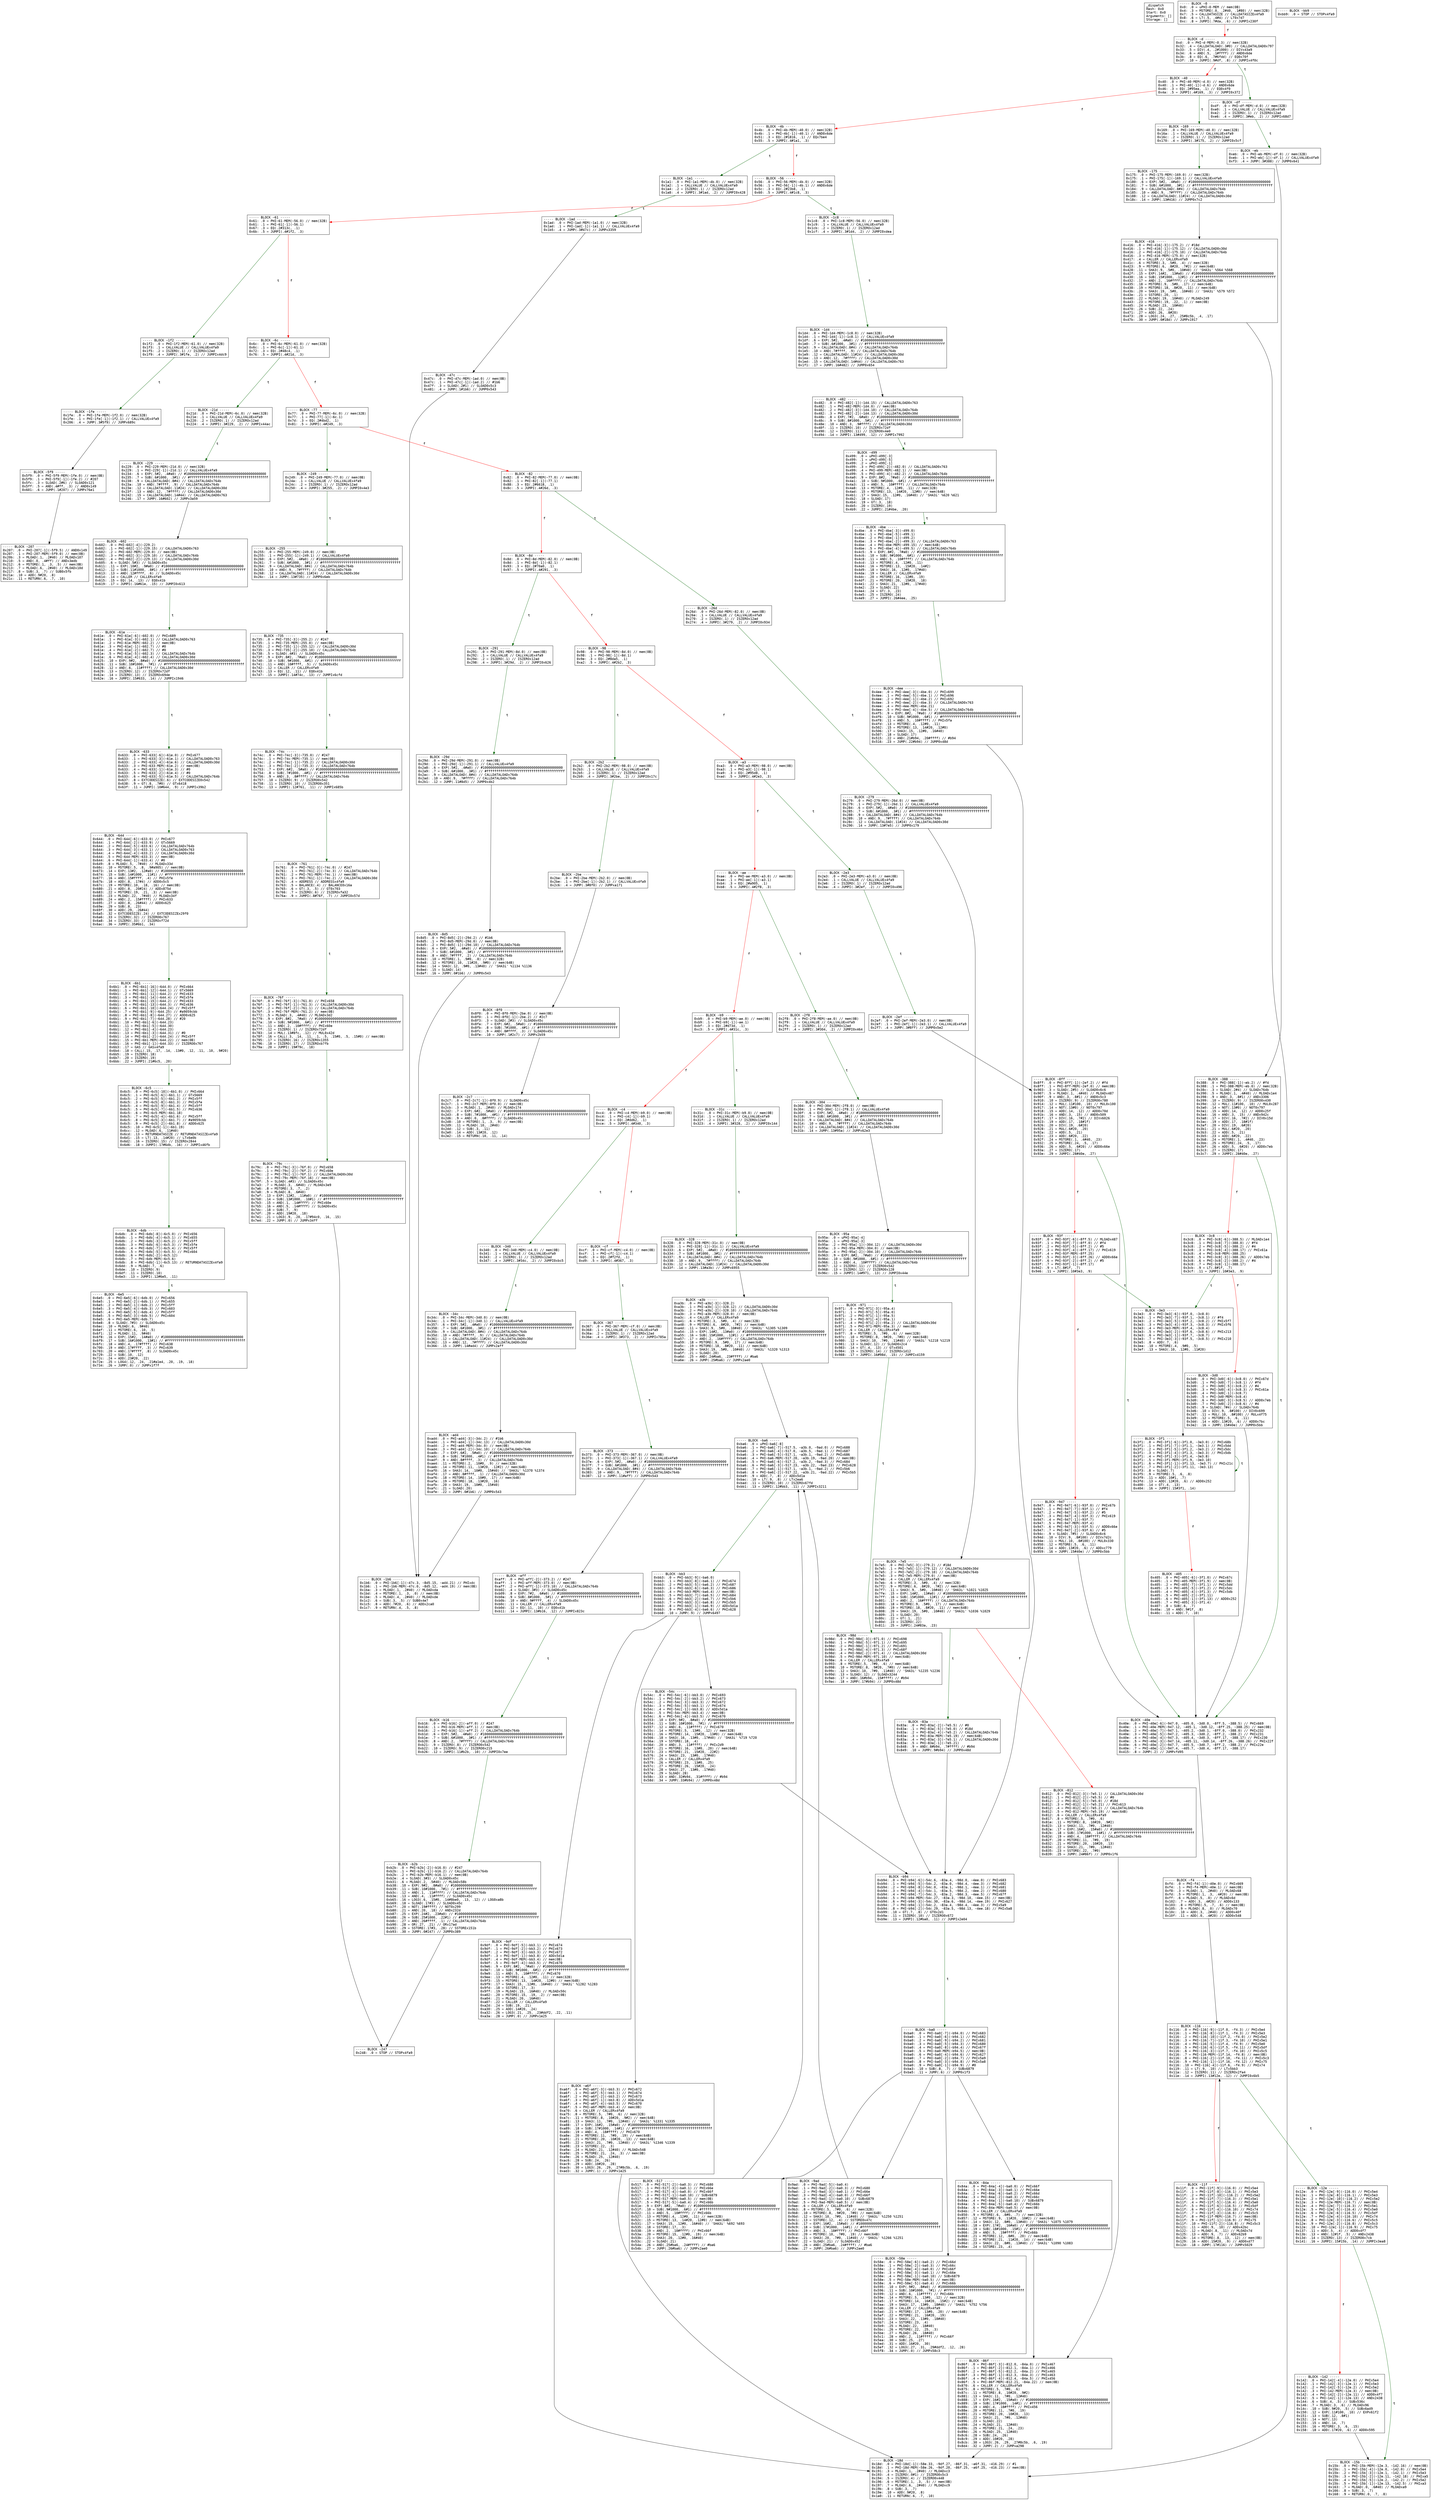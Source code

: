 
digraph G {
graph [fontname = "consolas"];
node  [fontname = "consolas"];
edge  [fontname = "consolas"];
ff [label="{_dispatch\lHash: 0x0\lStart: 0x0\lArguments: []\lStorage: []\l}", shape="record"];
block_0 [label="----- BLOCK ~0 -----\l0x0: .0 = uPHI~0-MEM // mem(0B)\l0x4: .3 = MSTORE(.0, .2#40, .1#80) // mem(32B)\l0x7: .5 = CALLDATASIZE // CALLDATASIZEx4fa9\l0x8: .6 = LT(.5, .4#4) // LT0x7d7\l0xc: .8 = JUMPI(.7#da, .6) // JUMPIx230f\l", shape="record"];
block_d [label="----- BLOCK ~d -----\l0xd: .0 = PHI~d-MEM(~0.3) // mem(32B)\l0x32: .4 = CALLDATALOAD(.3#0) // CALLDATALOAD0x797\l0x33: .5 = DIV(.4, .2#1000) // DIVx43a9\l0x34: .6 = AND(.5, .1#ffff) // AND0x6de\l0x3b: .8 = EQ(.6, .7#6fdd) // EQ0x70f\l0x3f: .10 = JUMPI(.9#df, .8) // JUMPIx4f0c\l", shape="record"];
block_40 [label="----- BLOCK ~40 -----\l0x40: .0 = PHI~40-MEM(~d.0) // mem(32B)\l0x40: .1 = PHI~40[-1](~d.6) // AND0x6de\l0x46: .3 = EQ(.2#95ea, .1) // EQ0x4f0\l0x4a: .5 = JUMPI(.4#169, .3) // JUMPI0x372\l", shape="record"];
block_4b [label="----- BLOCK ~4b -----\l0x4b: .0 = PHI~4b-MEM(~40.0) // mem(32B)\l0x4b: .1 = PHI~4b[-1](~40.1) // AND0x6de\l0x51: .3 = EQ(.2#1816, .1) // EQx7be4\l0x55: .5 = JUMPI(.4#1a1, .3)\l", shape="record"];
block_56 [label="----- BLOCK ~56 -----\l0x56: .0 = PHI~56-MEM(~4b.0) // mem(32B)\l0x56: .1 = PHI~56[-1](~4b.1) // AND0x6de\l0x5c: .3 = EQ(.2#23b8, .1)\l0x60: .5 = JUMPI(.4#1c8, .3)\l", shape="record"];
block_61 [label="----- BLOCK ~61 -----\l0x61: .0 = PHI~61-MEM(~56.0) // mem(32B)\l0x61: .1 = PHI~61[-1](~56.1)\l0x67: .3 = EQ(.2#313c, .1)\l0x6b: .5 = JUMPI(.4#1f2, .3)\l", shape="record"];
block_6c [label="----- BLOCK ~6c -----\l0x6c: .0 = PHI~6c-MEM(~61.0) // mem(32B)\l0x6c: .1 = PHI~6c[-1](~61.1)\l0x72: .3 = EQ(.2#48c4, .1)\l0x76: .5 = JUMPI(.4#21d, .3)\l", shape="record"];
block_77 [label="----- BLOCK ~77 -----\l0x77: .0 = PHI~77-MEM(~6c.0) // mem(32B)\l0x77: .1 = PHI~77[-1](~6c.1)\l0x7d: .3 = EQ(.2#4bd2, .1)\l0x81: .5 = JUMPI(.4#249, .3)\l", shape="record"];
block_82 [label="----- BLOCK ~82 -----\l0x82: .0 = PHI~82-MEM(~77.0) // mem(0B)\l0x82: .1 = PHI~82[-1](~77.1)\l0x88: .3 = EQ(.2#6618, .1)\l0x8c: .5 = JUMPI(.4#26d, .3)\l", shape="record"];
block_8d [label="----- BLOCK ~8d -----\l0x8d: .0 = PHI~8d-MEM(~82.0) // mem(0B)\l0x8d: .1 = PHI~8d[-1](~82.1)\l0x93: .3 = EQ(.2#70a0, .1)\l0x97: .5 = JUMPI(.4#291, .3)\l", shape="record"];
block_98 [label="----- BLOCK ~98 -----\l0x98: .0 = PHI~98-MEM(~8d.0) // mem(0B)\l0x98: .1 = PHI~98[-1](~8d.1)\l0x9e: .3 = EQ(.2#8da5, .1)\l0xa2: .5 = JUMPI(.4#2b2, .3)\l", shape="record"];
block_a3 [label="----- BLOCK ~a3 -----\l0xa3: .0 = PHI~a3-MEM(~98.0) // mem(0B)\l0xa3: .1 = PHI~a3[-1](~98.1)\l0xa9: .3 = EQ(.2#95d8, .1)\l0xad: .5 = JUMPI(.4#2e3, .3)\l", shape="record"];
block_ae [label="----- BLOCK ~ae -----\l0xae: .0 = PHI~ae-MEM(~a3.0) // mem(0B)\l0xae: .1 = PHI~ae[-1](~a3.1)\l0xb4: .3 = EQ(.2#a905, .1)\l0xb8: .5 = JUMPI(.4#2f8, .3)\l", shape="record"];
block_b9 [label="----- BLOCK ~b9 -----\l0xb9: .0 = PHI~b9-MEM(~ae.0) // mem(0B)\l0xb9: .1 = PHI~b9[-1](~ae.1)\l0xbf: .3 = EQ(.2#d73d, .1)\l0xc3: .5 = JUMPI(.4#31c, .3)\l", shape="record"];
block_c4 [label="----- BLOCK ~c4 -----\l0xc4: .0 = PHI~c4-MEM(~b9.0) // mem(0B)\l0xc4: .1 = PHI~c4[-1](~b9.1)\l0xca: .3 = EQ(.2#dd62, .1)\l0xce: .5 = JUMPI(.4#340, .3)\l", shape="record"];
block_cf [label="----- BLOCK ~cf -----\l0xcf: .0 = PHI~cf-MEM(~c4.0) // mem(0B)\l0xcf: .1 = PHI~cf[-1](~c4.1)\l0xd5: .3 = EQ(.2#f2fd, .1)\l0xd9: .5 = JUMPI(.4#367, .3)\l", shape="record"];
block_df [label="----- BLOCK ~df -----\l0xdf: .0 = PHI~df-MEM(~d.0) // mem(32B)\l0xe0: .1 = CALLVALUE // CALLVALUEx4fa9\l0xe2: .2 = ISZERO(.1) // ISZEROx12ad\l0xe6: .4 = JUMPI(.3#eb, .2) // JUMPIx68d7\l", shape="record"];
block_eb [label="----- BLOCK ~eb -----\l0xeb: .0 = PHI~eb-MEM(~df.0) // mem(32B)\l0xeb: .1 = PHI~eb[-1](~df.1) // CALLVALUEx4fa9\l0xf3: .4 = JUMP(.3#388) // JUMP0x641\l", shape="record"];
block_f4 [label="----- BLOCK ~f4 -----\l0xf4: .0 = PHI~f4[-1](~40e.0) // PHIx669\l0xf4: .1 = PHI~f4-MEM(~40e.1) // mem(0B)\l0xf8: .3 = MLOAD(.1, .2#40) // MLOADx68\l0xfd: .5 = MSTORE(.1, .3, .4#20) // mem(0B)\l0xff: .6 = MLOAD(.5, .0) // MLOADx6d\l0x102: .7 = ADD(.3, .4#20) // ADD0x133\l0x103: .8 = MSTORE(.5, .7, .6) // mem(0B)\l0x105: .9 = MLOAD(.8, .0) // MLOADx70\l0x10c: .10 = ADD(.3, .2#40) // ADD0x40f\l0x10f: .11 = ADD(.0, .4#20) // ADD0x548\l", shape="record"];
block_116 [label="----- BLOCK ~116 -----\l0x116: .0 = PHI~116[-9](~11f.0, ~f4.3) // PHIx5e4\l0x116: .1 = PHI~116[-8](~11f.1, ~f4.3) // PHIx5e3\l0x116: .2 = PHI~116[-10](~11f.2, ~f4.0) // PHIx5e2\l0x116: .3 = PHI~116[-7](~11f.3, ~f4.10) // PHIx5e1\l0x116: .4 = PHI~116[-5](~11f.4, ~f4.9) // PHIx5e0\l0x116: .5 = PHI~116[-6](~11f.5, ~f4.11) // PHIx5df\l0x116: .6 = PHI~116[-3](~11f.7, ~f4.10) // PHIx5c5\l0x116: .7 = PHI~116-MEM(~11f.14, ~f4.8) // mem(0B)\l0x116: .8 = PHI~116[-2](~11f.10, ~f4.11) // PHIx5c3\l0x116: .9 = PHI~116[-1](~11f.16, ~f4.12) // PHIx75\l0x116: .10 = PHI~116[-4](~11f.6, ~f4.9) // PHIx74\l0x119: .11 = LT(.9, .10) // LTx5bb3\l0x11a: .12 = ISZERO(.11) // ISZEROx2fa4\l0x11e: .14 = JUMPI(.13#12e, .12) // JUMPI0x6b5\l", shape="record"];
block_11f [label="----- BLOCK ~11f -----\l0x11f: .0 = PHI~11f[-9](~116.0) // PHIx5e4\l0x11f: .1 = PHI~11f[-8](~116.1) // PHIx5e3\l0x11f: .2 = PHI~11f[-10](~116.2) // PHIx5e2\l0x11f: .3 = PHI~11f[-7](~116.3) // PHIx5e1\l0x11f: .4 = PHI~11f[-5](~116.4) // PHIx5e0\l0x11f: .5 = PHI~11f[-6](~116.5) // PHIx5df\l0x11f: .6 = PHI~11f[-4](~116.10) // PHIx74\l0x11f: .7 = PHI~11f[-3](~116.6) // PHIx5c5\l0x11f: .8 = PHI~11f-MEM(~116.7) // mem(0B)\l0x11f: .9 = PHI~11f[-1](~116.9) // PHIx75\l0x11f: .10 = PHI~11f[-2](~116.8) // PHIx5c3\l0x121: .11 = ADD(.9, .10) // ADDx42bc\l0x122: .12 = MLOAD(.8, .11) // MLOADx7d\l0x125: .13 = ADD(.9, .7) // ADDx62b9\l0x126: .14 = MSTORE(.8, .13, .12) // mem(0B)\l0x129: .16 = ADD(.15#20, .9) // ADD0xd77\l0x12d: .18 = JUMP(.17#116) // JUMPx5029\l", shape="record"];
block_12e [label="----- BLOCK ~12e -----\l0x12e: .0 = PHI~12e[-9](~116.0) // PHIx5e4\l0x12e: .1 = PHI~12e[-8](~116.1) // PHIx5e3\l0x12e: .2 = PHI~12e[-10](~116.2) // PHIx5e2\l0x12e: .3 = PHI~12e-MEM(~116.7) // mem(0B)\l0x12e: .4 = PHI~12e[-7](~116.3) // PHIx5e1\l0x12e: .5 = PHI~12e[-5](~116.4) // PHIx5e0\l0x12e: .6 = PHI~12e[-6](~116.5) // PHIx5df\l0x12e: .7 = PHI~12e[-4](~116.10) // PHIx74\l0x12e: .8 = PHI~12e[-3](~116.6) // PHIx5c5\l0x12e: .9 = PHI~12e[-2](~116.8) // PHIx5c3\l0x12e: .10 = PHI~12e[-1](~116.9) // PHIx75\l0x137: .11 = ADD(.5, .4) // ADD0x4f7\l0x13b: .13 = AND(.12#1f, .5) // ANDx2438\l0x13d: .14 = ISZERO(.13) // ISZERO0x7cb\l0x141: .16 = JUMPI(.15#15b, .14) // JUMPIx3ea8\l", shape="record"];
block_142 [label="----- BLOCK ~142 -----\l0x142: .0 = PHI~142[-4](~12e.0) // PHIx5e4\l0x142: .1 = PHI~142[-3](~12e.1) // PHIx5e3\l0x142: .2 = PHI~142[-5](~12e.2) // PHIx5e2\l0x142: .3 = PHI~142-MEM(~12e.3) // mem(0B)\l0x142: .4 = PHI~142[-2](~12e.11) // ADD0x4f7\l0x142: .5 = PHI~142[-1](~12e.13) // ANDx2438\l0x144: .6 = SUB(.4, .5) // SUBx536c\l0x146: .7 = MLOAD(.3, .6) // MLOADx96\l0x14c: .10 = SUB(.9#20, .5) // SUBx6a49\l0x150: .12 = EXP(.11#100, .10) // EXPx61f2\l0x151: .13 = SUB(.12, .8#1)\l0x152: .14 = NOT(.13)\l0x153: .15 = AND(.14, .7)\l0x155: .16 = MSTORE(.3, .6, .15)\l0x158: .18 = ADD(.17#20, .6) // ADD0x595\l", shape="record"];
block_15b [label="----- BLOCK ~15b -----\l0x15b: .0 = PHI~15b-MEM(~12e.3, ~142.16) // mem(0B)\l0x15b: .1 = PHI~15b[-4](~12e.0, ~142.0) // PHIx5e4\l0x15b: .2 = PHI~15b[-3](~12e.1, ~142.1) // PHIx5e3\l0x15b: .3 = PHI~15b[-2](~12e.11, ~142.18) // PHIxa5\l0x15b: .4 = PHI~15b[-5](~12e.2, ~142.2) // PHIx5e2\l0x15b: .5 = PHI~15b[-1](~12e.13, ~142.5) // PHIxa3\l0x163: .7 = MLOAD(.0, .6#40) // MLOADxa9\l0x166: .8 = SUB(.3, .7)\l0x168: .9 = RETURN(.0, .7, .8)\l", shape="record"];
block_169 [label="----- BLOCK ~169 -----\l0x169: .0 = PHI~169-MEM(~40.0) // mem(32B)\l0x16a: .1 = CALLVALUE // CALLVALUEx4fa9\l0x16c: .2 = ISZERO(.1) // ISZEROx12ad\l0x170: .4 = JUMPI(.3#175, .2) // JUMPI0x5cf\l", shape="record"];
block_175 [label="----- BLOCK ~175 -----\l0x175: .0 = PHI~175-MEM(~169.0) // mem(32B)\l0x175: .1 = PHI~175[-1](~169.1) // CALLVALUEx4fa9\l0x180: .6 = EXP(.5#2, .4#a0) // #10000000000000000000000000000000000000000\l0x181: .7 = SUB(.6#1000, .3#1) // #ffffffffffffffffffffffffffffffffffffffff\l0x184: .9 = CALLDATALOAD(.8#4) // CALLDATALOADx764b\l0x185: .10 = AND(.9, .7#ffff) // CALLDATALOADx764b\l0x188: .12 = CALLDATALOAD(.11#24) // CALLDATALOAD0x30d\l0x18c: .14 = JUMP(.13#416) // JUMP0x7c2\l", shape="record"];
block_18d [label="----- BLOCK ~18d -----\l0x18d: .0 = PHI~18d[-1](~58e.33, ~9df.27, ~86f.31, ~a6f.31, ~416.29) // #1\l0x18d: .1 = PHI~18d-MEM(~58e.26, ~9df.20, ~86f.25, ~a6f.25, ~416.23) // mem(0B)\l0x191: .3 = MLOAD(.1, .2#40) // MLOADxc3\l0x193: .4 = ISZERO(.0#1) // ISZERO0x5c3\l0x194: .5 = ISZERO(.4) // ISZERO0x448\l0x196: .6 = MSTORE(.1, .3, .5) // mem(0B)\l0x197: .7 = MLOAD(.6, .2#40) // MLOADxc9\l0x19b: .8 = SUB(.3, .7)\l0x19e: .10 = ADD(.9#20, .8)\l0x1a0: .11 = RETURN(.6, .7, .10)\l", shape="record"];
block_1a1 [label="----- BLOCK ~1a1 -----\l0x1a1: .0 = PHI~1a1-MEM(~4b.0) // mem(32B)\l0x1a2: .1 = CALLVALUE // CALLVALUEx4fa9\l0x1a4: .2 = ISZERO(.1) // ISZEROx12ad\l0x1a8: .4 = JUMPI(.3#1ad, .2) // JUMPI0x428\l", shape="record"];
block_1ad [label="----- BLOCK ~1ad -----\l0x1ad: .0 = PHI~1ad-MEM(~1a1.0) // mem(32B)\l0x1ad: .1 = PHI~1ad[-1](~1a1.1) // CALLVALUEx4fa9\l0x1b5: .4 = JUMP(.3#47c) // JUMPx3359\l", shape="record"];
block_1b6 [label="----- BLOCK ~1b6 -----\l0x1b6: .0 = PHI~1b6[-1](~47c.3, ~8d5.15, ~ad4.21) // PHIxdc\l0x1b6: .1 = PHI~1b6-MEM(~47c.0, ~8d5.12, ~ad4.19) // mem(0B)\l0x1ba: .3 = MLOAD(.1, .2#40) // MLOADxda\l0x1bd: .4 = MSTORE(.1, .3, .0) // mem(0B)\l0x1be: .5 = MLOAD(.4, .2#40) // MLOADxde\l0x1c2: .6 = SUB(.3, .5) // SUB0x4e7\l0x1c5: .8 = ADD(.7#20, .6) // ADDx2ca0\l0x1c7: .9 = RETURN(.4, .5, .8)\l", shape="record"];
block_1c8 [label="----- BLOCK ~1c8 -----\l0x1c8: .0 = PHI~1c8-MEM(~56.0) // mem(32B)\l0x1c9: .1 = CALLVALUE // CALLVALUEx4fa9\l0x1cb: .2 = ISZERO(.1) // ISZEROx12ad\l0x1cf: .4 = JUMPI(.3#1d4, .2) // JUMPI0xdea\l", shape="record"];
block_1d4 [label="----- BLOCK ~1d4 -----\l0x1d4: .0 = PHI~1d4-MEM(~1c8.0) // mem(32B)\l0x1d4: .1 = PHI~1d4[-1](~1c8.1) // CALLVALUEx4fa9\l0x1df: .6 = EXP(.5#2, .4#a0) // #10000000000000000000000000000000000000000\l0x1e0: .7 = SUB(.6#1000, .3#1) // #ffffffffffffffffffffffffffffffffffffffff\l0x1e3: .9 = CALLDATALOAD(.8#4) // CALLDATALOADx764b\l0x1e5: .10 = AND(.7#ffff, .9) // CALLDATALOADx764b\l0x1e9: .12 = CALLDATALOAD(.11#24) // CALLDATALOAD0x30d\l0x1ea: .13 = AND(.12, .7#ffff) // CALLDATALOAD0x30d\l0x1ed: .15 = CALLDATALOAD(.14#44) // CALLDATALOAD0x763\l0x1f1: .17 = JUMP(.16#482) // JUMP0x654\l", shape="record"];
block_1f2 [label="----- BLOCK ~1f2 -----\l0x1f2: .0 = PHI~1f2-MEM(~61.0) // mem(32B)\l0x1f3: .1 = CALLVALUE // CALLVALUEx4fa9\l0x1f5: .2 = ISZERO(.1) // ISZEROx12ad\l0x1f9: .4 = JUMPI(.3#1fe, .2) // JUMPIx4dc9\l", shape="record"];
block_1fe [label="----- BLOCK ~1fe -----\l0x1fe: .0 = PHI~1fe-MEM(~1f2.0) // mem(32B)\l0x1fe: .1 = PHI~1fe[-1](~1f2.1) // CALLVALUEx4fa9\l0x206: .4 = JUMP(.3#5f9) // JUMPx689c\l", shape="record"];
block_207 [label="----- BLOCK ~207 -----\l0x207: .0 = PHI~207[-1](~5f9.5) // AND0x149\l0x207: .1 = PHI~207-MEM(~5f9.0) // mem(0B)\l0x20b: .3 = MLOAD(.1, .2#40) // MLOADx107\l0x210: .5 = AND(.0, .4#ff) // ANDx3edb\l0x212: .6 = MSTORE(.1, .3, .5) // mem(0B)\l0x213: .7 = MLOAD(.6, .2#40) // MLOADx10d\l0x217: .8 = SUB(.3, .7) // SUB0x5fb\l0x21a: .10 = ADD(.9#20, .8)\l0x21c: .11 = RETURN(.6, .7, .10)\l", shape="record"];
block_21d [label="----- BLOCK ~21d -----\l0x21d: .0 = PHI~21d-MEM(~6c.0) // mem(32B)\l0x21e: .1 = CALLVALUE // CALLVALUEx4fa9\l0x220: .2 = ISZERO(.1) // ISZEROx12ad\l0x224: .4 = JUMPI(.3#229, .2) // JUMPIx44ac\l", shape="record"];
block_229 [label="----- BLOCK ~229 -----\l0x229: .0 = PHI~229-MEM(~21d.0) // mem(32B)\l0x229: .1 = PHI~229[-1](~21d.1) // CALLVALUEx4fa9\l0x234: .6 = EXP(.5#2, .4#a0) // #10000000000000000000000000000000000000000\l0x235: .7 = SUB(.6#1000, .3#1) // #ffffffffffffffffffffffffffffffffffffffff\l0x238: .9 = CALLDATALOAD(.8#4) // CALLDATALOADx764b\l0x23a: .10 = AND(.7#ffff, .9) // CALLDATALOADx764b\l0x23e: .12 = CALLDATALOAD(.11#24) // CALLDATALOAD0x30d\l0x23f: .13 = AND(.12, .7#ffff) // CALLDATALOAD0x30d\l0x242: .15 = CALLDATALOAD(.14#44) // CALLDATALOAD0x763\l0x246: .17 = JUMP(.16#602) // JUMPx3a59\l", shape="record"];
block_247 [label="----- BLOCK ~247 -----\l0x248: .0 = STOP // STOPx4fa9\l", shape="record"];
block_249 [label="----- BLOCK ~249 -----\l0x249: .0 = PHI~249-MEM(~77.0) // mem(0B)\l0x24a: .1 = CALLVALUE // CALLVALUEx4fa9\l0x24c: .2 = ISZERO(.1) // ISZEROx12ad\l0x250: .4 = JUMPI(.3#255, .2) // JUMPI0x4e3\l", shape="record"];
block_255 [label="----- BLOCK ~255 -----\l0x255: .0 = PHI~255-MEM(~249.0) // mem(0B)\l0x255: .1 = PHI~255[-1](~249.1) // CALLVALUEx4fa9\l0x260: .6 = EXP(.5#2, .4#a0) // #10000000000000000000000000000000000000000\l0x261: .7 = SUB(.6#1000, .3#1) // #ffffffffffffffffffffffffffffffffffffffff\l0x264: .9 = CALLDATALOAD(.8#4) // CALLDATALOADx764b\l0x265: .10 = AND(.9, .7#ffff) // CALLDATALOADx764b\l0x268: .12 = CALLDATALOAD(.11#24) // CALLDATALOAD0x30d\l0x26c: .14 = JUMP(.13#735) // JUMP0x6eb\l", shape="record"];
block_26d [label="----- BLOCK ~26d -----\l0x26d: .0 = PHI~26d-MEM(~82.0) // mem(0B)\l0x26e: .1 = CALLVALUE // CALLVALUEx4fa9\l0x270: .2 = ISZERO(.1) // ISZEROx12ad\l0x274: .4 = JUMPI(.3#279, .2) // JUMPI0x934\l", shape="record"];
block_279 [label="----- BLOCK ~279 -----\l0x279: .0 = PHI~279-MEM(~26d.0) // mem(0B)\l0x279: .1 = PHI~279[-1](~26d.1) // CALLVALUEx4fa9\l0x284: .6 = EXP(.5#2, .4#a0) // #10000000000000000000000000000000000000000\l0x285: .7 = SUB(.6#1000, .3#1) // #ffffffffffffffffffffffffffffffffffffffff\l0x288: .9 = CALLDATALOAD(.8#4) // CALLDATALOADx764b\l0x289: .10 = AND(.9, .7#ffff) // CALLDATALOADx764b\l0x28c: .12 = CALLDATALOAD(.11#24) // CALLDATALOAD0x30d\l0x290: .14 = JUMP(.13#7e5) // JUMP0x179\l", shape="record"];
block_291 [label="----- BLOCK ~291 -----\l0x291: .0 = PHI~291-MEM(~8d.0) // mem(0B)\l0x292: .1 = CALLVALUE // CALLVALUEx4fa9\l0x294: .2 = ISZERO(.1) // ISZEROx12ad\l0x298: .4 = JUMPI(.3#29d, .2) // JUMPI0x626\l", shape="record"];
block_29d [label="----- BLOCK ~29d -----\l0x29d: .0 = PHI~29d-MEM(~291.0) // mem(0B)\l0x29d: .1 = PHI~29d[-1](~291.1) // CALLVALUEx4fa9\l0x2a8: .6 = EXP(.5#2, .4#a0) // #10000000000000000000000000000000000000000\l0x2a9: .7 = SUB(.6#1000, .3#1) // #ffffffffffffffffffffffffffffffffffffffff\l0x2ac: .9 = CALLDATALOAD(.8#4) // CALLDATALOADx764b\l0x2ad: .10 = AND(.9, .7#ffff) // CALLDATALOADx764b\l0x2b1: .12 = JUMP(.11#8d5) // JUMP0x4b2\l", shape="record"];
block_2b2 [label="----- BLOCK ~2b2 -----\l0x2b2: .0 = PHI~2b2-MEM(~98.0) // mem(0B)\l0x2b3: .1 = CALLVALUE // CALLVALUEx4fa9\l0x2b5: .2 = ISZERO(.1) // ISZEROx12ad\l0x2b9: .4 = JUMPI(.3#2be, .2) // JUMPI0x17c\l", shape="record"];
block_2be [label="----- BLOCK ~2be -----\l0x2be: .0 = PHI~2be-MEM(~2b2.0) // mem(0B)\l0x2be: .1 = PHI~2be[-1](~2b2.1) // CALLVALUEx4fa9\l0x2c6: .4 = JUMP(.3#8f0) // JUMPxa171\l", shape="record"];
block_2c7 [label="----- BLOCK ~2c7 -----\l0x2c7: .0 = PHI~2c7[-1](~8f0.9) // SLOAD0x45c\l0x2c7: .1 = PHI~2c7-MEM(~8f0.0) // mem(0B)\l0x2cb: .3 = MLOAD(.1, .2#40) // MLOADx174\l0x2d2: .7 = EXP(.6#2, .5#a0) // #10000000000000000000000000000000000000000\l0x2d3: .8 = SUB(.7#1000, .4#1) // #ffffffffffffffffffffffffffffffffffffffff\l0x2d6: .9 = AND(.0, .8#ffff) // SLOAD0x45c\l0x2d8: .10 = MSTORE(.1, .3, .9) // mem(0B)\l0x2d9: .11 = MLOAD(.10, .2#40)\l0x2dd: .12 = SUB(.3, .11)\l0x2e0: .14 = ADD(.13#20, .12)\l0x2e2: .15 = RETURN(.10, .11, .14)\l", shape="record"];
block_2e3 [label="----- BLOCK ~2e3 -----\l0x2e3: .0 = PHI~2e3-MEM(~a3.0) // mem(0B)\l0x2e4: .1 = CALLVALUE // CALLVALUEx4fa9\l0x2e6: .2 = ISZERO(.1) // ISZEROx12ad\l0x2ea: .4 = JUMPI(.3#2ef, .2) // JUMPI0x496\l", shape="record"];
block_2ef [label="----- BLOCK ~2ef -----\l0x2ef: .0 = PHI~2ef-MEM(~2e3.0) // mem(0B)\l0x2ef: .1 = PHI~2ef[-1](~2e3.1) // CALLVALUEx4fa9\l0x2f7: .4 = JUMP(.3#8ff) // JUMP0x5e2\l", shape="record"];
block_2f8 [label="----- BLOCK ~2f8 -----\l0x2f8: .0 = PHI~2f8-MEM(~ae.0) // mem(0B)\l0x2f9: .1 = CALLVALUE // CALLVALUEx4fa9\l0x2fb: .2 = ISZERO(.1) // ISZEROx12ad\l0x2ff: .4 = JUMPI(.3#304, .2) // JUMPI0x464\l", shape="record"];
block_304 [label="----- BLOCK ~304 -----\l0x304: .0 = PHI~304-MEM(~2f8.0) // mem(0B)\l0x304: .1 = PHI~304[-1](~2f8.1) // CALLVALUEx4fa9\l0x30f: .6 = EXP(.5#2, .4#a0) // #10000000000000000000000000000000000000000\l0x310: .7 = SUB(.6#1000, .3#1) // #ffffffffffffffffffffffffffffffffffffffff\l0x313: .9 = CALLDATALOAD(.8#4) // CALLDATALOADx764b\l0x314: .10 = AND(.9, .7#ffff) // CALLDATALOADx764b\l0x317: .12 = CALLDATALOAD(.11#24) // CALLDATALOAD0x30d\l0x31b: .14 = JUMP(.13#95a) // JUMPx62e3\l", shape="record"];
block_31c [label="----- BLOCK ~31c -----\l0x31c: .0 = PHI~31c-MEM(~b9.0) // mem(0B)\l0x31d: .1 = CALLVALUE // CALLVALUEx4fa9\l0x31f: .2 = ISZERO(.1) // ISZEROx12ad\l0x323: .4 = JUMPI(.3#328, .2) // JUMPI0x144\l", shape="record"];
block_328 [label="----- BLOCK ~328 -----\l0x328: .0 = PHI~328-MEM(~31c.0) // mem(0B)\l0x328: .1 = PHI~328[-1](~31c.1) // CALLVALUEx4fa9\l0x333: .6 = EXP(.5#2, .4#a0) // #10000000000000000000000000000000000000000\l0x334: .7 = SUB(.6#1000, .3#1) // #ffffffffffffffffffffffffffffffffffffffff\l0x337: .9 = CALLDATALOAD(.8#4) // CALLDATALOADx764b\l0x338: .10 = AND(.9, .7#ffff) // CALLDATALOADx764b\l0x33b: .12 = CALLDATALOAD(.11#24) // CALLDATALOAD0x30d\l0x33f: .14 = JUMP(.13#a3b) // JUMPx6955\l", shape="record"];
block_340 [label="----- BLOCK ~340 -----\l0x340: .0 = PHI~340-MEM(~c4.0) // mem(0B)\l0x341: .1 = CALLVALUE // CALLVALUEx4fa9\l0x343: .2 = ISZERO(.1) // ISZEROx12ad\l0x347: .4 = JUMPI(.3#34c, .2) // JUMPI0xbc5\l", shape="record"];
block_34c [label="----- BLOCK ~34c -----\l0x34c: .0 = PHI~34c-MEM(~340.0) // mem(0B)\l0x34c: .1 = PHI~34c[-1](~340.1) // CALLVALUEx4fa9\l0x357: .6 = EXP(.5#2, .4#a0) // #10000000000000000000000000000000000000000\l0x358: .7 = SUB(.6#1000, .3#1) // #ffffffffffffffffffffffffffffffffffffffff\l0x35b: .9 = CALLDATALOAD(.8#4) // CALLDATALOADx764b\l0x35d: .10 = AND(.7#ffff, .9) // CALLDATALOADx764b\l0x361: .12 = CALLDATALOAD(.11#24) // CALLDATALOAD0x30d\l0x362: .13 = AND(.12, .7#ffff) // CALLDATALOAD0x30d\l0x366: .15 = JUMP(.14#ad4) // JUMPx2aff\l", shape="record"];
block_367 [label="----- BLOCK ~367 -----\l0x367: .0 = PHI~367-MEM(~cf.0) // mem(0B)\l0x368: .1 = CALLVALUE // CALLVALUEx4fa9\l0x36a: .2 = ISZERO(.1) // ISZEROx12ad\l0x36e: .4 = JUMPI(.3#373, .2) // JUMPIx785a\l", shape="record"];
block_373 [label="----- BLOCK ~373 -----\l0x373: .0 = PHI~373-MEM(~367.0) // mem(0B)\l0x373: .1 = PHI~373[-1](~367.1) // CALLVALUEx4fa9\l0x37e: .6 = EXP(.5#2, .4#a0) // #10000000000000000000000000000000000000000\l0x37f: .7 = SUB(.6#1000, .3#1) // #ffffffffffffffffffffffffffffffffffffffff\l0x382: .9 = CALLDATALOAD(.8#4) // CALLDATALOADx764b\l0x383: .10 = AND(.9, .7#ffff) // CALLDATALOADx764b\l0x387: .12 = JUMP(.11#aff) // JUMP0x543\l", shape="record"];
block_388 [label="----- BLOCK ~388 -----\l0x388: .0 = PHI~388[-1](~eb.2) // #f4\l0x388: .1 = PHI~388-MEM(~eb.0) // mem(32B)\l0x38c: .3 = SLOAD(.2#4) // SLOADx764b\l0x390: .5 = MLOAD(.1, .4#40) // MLOADx1e4\l0x398: .9 = AND(.3, .8#1) // ANDx3306\l0x399: .10 = ISZERO(.9) // ISZERO0x430\l0x39d: .12 = MUL(.11#100, .10) // MUL0x287\l0x3a0: .14 = NOT(.13#0) // NOT0x797\l0x3a1: .15 = ADD(.14, .12) // ADD0x25f\l0x3a4: .16 = AND(.3, .15) // ANDx942c\l0x3a8: .17 = DIV(.16, .7#2) // DIV0x15d\l0x3ac: .19 = ADD(.17, .18#1f)\l0x3af: .20 = DIV(.19, .6#20)\l0x3b1: .21 = MUL(.6#20, .20)\l0x3b3: .22 = ADD(.5, .21)\l0x3b5: .23 = ADD(.6#20, .22)\l0x3b8: .24 = MSTORE(.1, .4#40, .23)\l0x3bb: .25 = MSTORE(.24, .5, .17)\l0x3bf: .26 = ADD(.5, .6#20) // ADD0x7eb\l0x3c3: .27 = ISZERO(.17)\l0x3c7: .29 = JUMPI(.28#40e, .27)\l", shape="record"];
block_3c8 [label="----- BLOCK ~3c8 -----\l0x3c8: .0 = PHI~3c8[-6](~388.5) // MLOADx1e4\l0x3c8: .1 = PHI~3c8[-7](~388.0) // #f4\l0x3c8: .2 = PHI~3c8[-5](~388.2) // #4\l0x3c8: .3 = PHI~3c8[-4](~388.17) // PHIx61a\l0x3c8: .4 = PHI~3c8-MEM(~388.25)\l0x3c8: .5 = PHI~3c8[-3](~388.26) // ADD0x7eb\l0x3c8: .6 = PHI~3c8[-2](~388.2) // #4\l0x3c8: .7 = PHI~3c8[-1](~388.17)\l0x3cb: .9 = LT(.8#1f, .7)\l0x3cf: .11 = JUMPI(.10#3e3, .9)\l", shape="record"];
block_3d0 [label="----- BLOCK ~3d0 -----\l0x3d0: .0 = PHI~3d0[-6](~3c8.0) // PHIx67d\l0x3d0: .1 = PHI~3d0[-7](~3c8.1) // #f4\l0x3d0: .2 = PHI~3d0[-5](~3c8.2) // #4\l0x3d0: .3 = PHI~3d0[-4](~3c8.3) // PHIx61a\l0x3d0: .4 = PHI~3d0[-1](~3c8.7)\l0x3d0: .5 = PHI~3d0-MEM(~3c8.4)\l0x3d0: .6 = PHI~3d0[-3](~3c8.5) // ADD0x7eb\l0x3d0: .7 = PHI~3d0[-2](~3c8.6) // #4\l0x3d5: .9 = SLOAD(.7#4) // SLOADx764b\l0x3d6: .10 = DIV(.9, .8#100) // DIV0x699\l0x3d7: .11 = MUL(.10, .8#100) // MULx4f75\l0x3d9: .12 = MSTORE(.5, .6, .11)\l0x3dd: .14 = ADD(.13#20, .6) // ADD0x7bc\l0x3e2: .16 = JUMP(.15#40e) // JUMP0x5bb\l", shape="record"];
block_3e3 [label="----- BLOCK ~3e3 -----\l0x3e3: .0 = PHI~3e3[-6](~93f.0, ~3c8.0)\l0x3e3: .1 = PHI~3e3[-7](~93f.1, ~3c8.1) // #f4\l0x3e3: .2 = PHI~3e3[-5](~93f.2, ~3c8.2) // PHIx5f7\l0x3e3: .3 = PHI~3e3[-4](~93f.3, ~3c8.3) // PHIx5f6\l0x3e3: .4 = PHI~3e3-MEM(~93f.4, ~3c8.4)\l0x3e3: .5 = PHI~3e3[-2](~93f.6, ~3c8.6) // PHIx213\l0x3e3: .6 = PHI~3e3[-1](~93f.7, ~3c8.7)\l0x3e3: .7 = PHI~3e3[-3](~93f.5, ~3c8.5) // PHIx210\l0x3e5: .8 = ADD(.7, .6)\l0x3ea: .10 = MSTORE(.4, .9#0, .5)\l0x3ef: .13 = SHA3(.10, .12#0, .11#20)\l", shape="record"];
block_3f1 [label="----- BLOCK ~3f1 -----\l0x3f1: .0 = PHI~3f1[-6](~3f1.0, ~3e3.0) // PHIx68b\l0x3f1: .1 = PHI~3f1[-7](~3f1.1, ~3e3.1) // PHIx5dd\l0x3f1: .2 = PHI~3f1[-5](~3f1.2, ~3e3.2) // PHIx5dc\l0x3f1: .3 = PHI~3f1[-4](~3f1.3, ~3e3.3) // PHIx5db\l0x3f1: .4 = PHI~3f1[-3](~3f1.4, ~3e3.8)\l0x3f1: .5 = PHI~3f1-MEM(~3f1.9, ~3e3.10)\l0x3f1: .6 = PHI~3f1[-1](~3f1.13, ~3e3.7) // PHIx21c\l0x3f1: .7 = PHI~3f1[-2](~3f1.11, ~3e3.13)\l0x3f3: .8 = SLOAD(.7)\l0x3f5: .9 = MSTORE(.5, .6, .8)\l0x3f9: .11 = ADD(.10#1, .7)\l0x3fd: .13 = ADD(.12#20, .6) // ADD0x252\l0x400: .14 = GT(.4, .13)\l0x404: .16 = JUMPI(.15#3f1, .14)\l", shape="record"];
block_405 [label="----- BLOCK ~405 -----\l0x405: .0 = PHI~405[-6](~3f1.0) // PHIx67c\l0x405: .1 = PHI~405-MEM(~3f1.9) // mem(0B)\l0x405: .2 = PHI~405[-7](~3f1.1) // PHIx5dd\l0x405: .3 = PHI~405[-5](~3f1.2) // PHIx5dc\l0x405: .4 = PHI~405[-4](~3f1.3) // PHIx5db\l0x405: .5 = PHI~405[-2](~3f1.11)\l0x405: .6 = PHI~405[-1](~3f1.13) // ADD0x252\l0x405: .7 = PHI~405[-3](~3f1.4)\l0x407: .8 = SUB(.6, .7)\l0x40a: .10 = AND(.9#1f, .8)\l0x40c: .11 = ADD(.7, .10)\l", shape="record"];
block_40e [label="----- BLOCK ~40e -----\l0x40e: .0 = PHI~40e[-6](~947.0, ~405.0, ~3d0.0, ~8ff.5, ~388.5) // PHIx669\l0x40e: .1 = PHI~40e-MEM(~947.12, ~405.1, ~3d0.12, ~8ff.25, ~388.25) // mem(0B)\l0x40e: .2 = PHI~40e[-7](~947.1, ~405.2, ~3d0.1, ~8ff.0, ~388.0) // PHIx232\l0x40e: .3 = PHI~40e[-5](~947.2, ~405.3, ~3d0.2, ~8ff.2, ~388.2) // PHIx231\l0x40e: .4 = PHI~40e[-4](~947.3, ~405.4, ~3d0.3, ~8ff.17, ~388.17) // PHIx230\l0x40e: .5 = PHI~40e[-3](~947.14, ~405.11, ~3d0.14, ~8ff.26, ~388.26) // PHIx22f\l0x40e: .6 = PHI~40e[-2](~947.7, ~405.5, ~3d0.7, ~8ff.2, ~388.2) // PHIx22e\l0x40e: .7 = PHI~40e[-1](~947.4, ~405.7, ~3d0.4, ~8ff.17, ~388.17)\l0x415: .8 = JUMP(.2) // JUMPxfd95\l", shape="record"];
block_416 [label="----- BLOCK ~416 -----\l0x416: .0 = PHI~416[-3](~175.2) // #18d\l0x416: .1 = PHI~416[-1](~175.12) // CALLDATALOAD0x30d\l0x416: .2 = PHI~416[-2](~175.10) // CALLDATALOADx764b\l0x416: .3 = PHI~416-MEM(~175.0) // mem(32B)\l0x417: .4 = CALLER // CALLERx4fa9\l0x41c: .6 = MSTORE(.3, .5#0, .4) // mem(32B)\l0x423: .9 = MSTORE(.6, .8#20, .7#2) // mem(64B)\l0x428: .11 = SHA3(.9, .5#0, .10#40) // 'SHA3i' %564 %568\l0x42f: .15 = EXP(.14#2, .13#a0) // #10000000000000000000000000000000000000000\l0x430: .16 = SUB(.15#1000, .12#1) // #ffffffffffffffffffffffffffffffffffffffff\l0x432: .17 = AND(.2, .16#ffff) // CALLDATALOADx764b\l0x435: .18 = MSTORE(.9, .5#0, .17) // mem(64B)\l0x438: .19 = MSTORE(.18, .8#20, .11) // mem(64B)\l0x43b: .20 = SHA3(.19, .5#0, .10#40) // 'SHA3i' %579 %572\l0x43e: .21 = SSTORE(.20, .1)\l0x440: .22 = MLOAD(.19, .10#40) // MLOADx249\l0x443: .23 = MSTORE(.19, .22, .1) // mem(0B)\l0x445: .24 = MLOAD(.23, .10#40)\l0x470: .26 = SUB(.22, .24)\l0x471: .27 = ADD(.26, .8#20)\l0x473: .28 = LOG3(.24, .27, .25#8c5b, .4, .17)\l0x47b: .30 = JUMP(.0#18d) // JUMPx1917\l", shape="record"];
block_47c [label="----- BLOCK ~47c -----\l0x47c: .0 = PHI~47c-MEM(~1ad.0) // mem(0B)\l0x47c: .1 = PHI~47c[-1](~1ad.2) // #1b6\l0x47f: .3 = SLOAD(.2#1) // SLOAD0x5c3\l0x481: .4 = JUMP(.1#1b6) // JUMP0x543\l", shape="record"];
block_482 [label="----- BLOCK ~482 -----\l0x482: .0 = PHI~482[-1](~1d4.15) // CALLDATALOAD0x763\l0x482: .1 = PHI~482-MEM(~1d4.0) // mem(0B)\l0x482: .2 = PHI~482[-3](~1d4.10) // CALLDATALOADx764b\l0x482: .3 = PHI~482[-2](~1d4.13) // CALLDATALOAD0x30d\l0x48b: .8 = EXP(.7#2, .6#a0) // #10000000000000000000000000000000000000000\l0x48c: .9 = SUB(.8#1000, .5#1) // #ffffffffffffffffffffffffffffffffffffffff\l0x48e: .10 = AND(.3, .9#ffff) // CALLDATALOAD0x30d\l0x48f: .11 = ISZERO(.10) // ISZEROx72df\l0x490: .12 = ISZERO(.11) // ISZERO0x4e0\l0x494: .14 = JUMPI(.13#499, .12) // JUMPIx7992\l", shape="record"];
block_499 [label="----- BLOCK ~499 -----\l0x499: .0 = uPHI~499[-3]\l0x499: .1 = uPHI~499[-5]\l0x499: .2 = uPHI~499[-1]\l0x499: .3 = PHI~499[-2](~482.0) // CALLDATALOAD0x763\l0x499: .4 = PHI~499-MEM(~482.1) // mem(0B)\l0x499: .5 = PHI~499[-4](~482.2) // CALLDATALOADx764b\l0x4a0: .9 = EXP(.8#2, .7#a0) // #10000000000000000000000000000000000000000\l0x4a1: .10 = SUB(.9#1000, .6#1) // #ffffffffffffffffffffffffffffffffffffffff\l0x4a3: .11 = AND(.5, .10#ffff) // CALLDATALOADx764b\l0x4a8: .13 = MSTORE(.4, .12#0, .11) // mem(32B)\l0x4ad: .15 = MSTORE(.13, .14#20, .12#0) // mem(64B)\l0x4b1: .17 = SHA3(.15, .12#0, .16#40) // 'SHA3i' %620 %621\l0x4b2: .18 = SLOAD(.17)\l0x4b4: .19 = GT(.3, .18)\l0x4b5: .20 = ISZERO(.19)\l0x4b9: .22 = JUMPI(.21#4be, .20)\l", shape="record"];
block_4be [label="----- BLOCK ~4be -----\l0x4be: .0 = PHI~4be[-3](~499.0)\l0x4be: .1 = PHI~4be[-5](~499.1)\l0x4be: .2 = PHI~4be[-1](~499.2)\l0x4be: .3 = PHI~4be[-2](~499.3) // CALLDATALOAD0x763\l0x4be: .4 = PHI~4be-MEM(~499.15) // mem(64B)\l0x4be: .5 = PHI~4be[-4](~499.5) // CALLDATALOADx764b\l0x4c5: .9 = EXP(.8#2, .7#a0) // #10000000000000000000000000000000000000000\l0x4c6: .10 = SUB(.9#1000, .6#1) // #ffffffffffffffffffffffffffffffffffffffff\l0x4c8: .11 = AND(.5, .10#ffff) // CALLDATALOADx764b\l0x4cd: .13 = MSTORE(.4, .12#0, .11)\l0x4d4: .16 = MSTORE(.13, .15#20, .14#2)\l0x4d9: .18 = SHA3(.16, .12#0, .17#40)\l0x4da: .19 = CALLER // CALLERx4fa9\l0x4dc: .20 = MSTORE(.16, .12#0, .19)\l0x4df: .21 = MSTORE(.20, .15#20, .18)\l0x4e1: .22 = SHA3(.21, .12#0, .17#40)\l0x4e2: .23 = SLOAD(.22)\l0x4e4: .24 = GT(.3, .23)\l0x4e5: .25 = ISZERO(.24)\l0x4e9: .27 = JUMPI(.26#4ee, .25)\l", shape="record"];
block_4ee [label="----- BLOCK ~4ee -----\l0x4ee: .0 = PHI~4ee[-3](~4be.0) // PHIx699\l0x4ee: .1 = PHI~4ee[-5](~4be.1) // PHIx696\l0x4ee: .2 = PHI~4ee[-1](~4be.2) // PHIx692\l0x4ee: .3 = PHI~4ee[-2](~4be.3) // CALLDATALOAD0x763\l0x4ee: .4 = PHI~4ee-MEM(~4be.21)\l0x4ee: .5 = PHI~4ee[-4](~4be.5) // CALLDATALOADx764b\l0x4f5: .9 = EXP(.8#2, .7#a0) // #10000000000000000000000000000000000000000\l0x4f6: .10 = SUB(.9#1000, .6#1) // #ffffffffffffffffffffffffffffffffffffffff\l0x4f8: .11 = AND(.5, .10#ffff) // PHIx5fa\l0x4fd: .13 = MSTORE(.4, .12#0, .11)\l0x502: .15 = MSTORE(.13, .14#20, .12#0)\l0x506: .17 = SHA3(.15, .12#0, .16#40)\l0x507: .18 = SLOAD(.17)\l0x515: .22 = AND(.21#b94, .20#ffff) // #b94\l0x516: .23 = JUMP(.22#b94) // JUMP0x48d\l", shape="record"];
block_517 [label="----- BLOCK ~517 -----\l0x517: .0 = PHI~517[-2](~ba0.3) // PHIx680\l0x517: .1 = PHI~517[-3](~ba0.1) // PHIx66e\l0x517: .2 = PHI~517[-4](~ba0.0) // PHIx66f\l0x517: .3 = PHI~517[-1](~ba0.10) // SUBx6879\l0x517: .4 = PHI~517-MEM(~ba0.5) // mem(0B)\l0x517: .5 = PHI~517[-5](~ba0.4) // PHIx66b\l0x51e: .9 = EXP(.8#2, .7#a0) // #10000000000000000000000000000000000000000\l0x51f: .10 = SUB(.9#1000, .6#1) // #ffffffffffffffffffffffffffffffffffffffff\l0x522: .11 = AND(.5, .10#ffff) // PHIx66b\l0x527: .13 = MSTORE(.4, .12#0, .11) // mem(32B)\l0x52c: .15 = MSTORE(.13, .14#20, .12#0) // mem(64B)\l0x531: .17 = SHA3(.15, .12#0, .16#40) // 'SHA3i' %692 %693\l0x535: .18 = SSTORE(.17, .3)\l0x538: .19 = AND(.2, .10#ffff) // PHIx66f\l0x53a: .20 = MSTORE(.15, .12#0, .19) // mem(64B)\l0x53b: .21 = SHA3(.20, .12#0, .16#40)\l0x53c: .22 = SLOAD(.21)\l0x54a: .26 = AND(.25#ba6, .24#ffff) // #ba6\l0x54b: .27 = JUMP(.26#ba6) // JUMPx2ae0\l", shape="record"];
block_54c [label="----- BLOCK ~54c -----\l0x54c: .0 = PHI~54c[-6](~bb3.0) // PHIx693\l0x54c: .1 = PHI~54c[-2](~bb3.2) // PHIx673\l0x54c: .2 = PHI~54c[-3](~bb3.3) // PHIx672\l0x54c: .3 = PHI~54c[-5](~bb3.1) // PHIx674\l0x54c: .4 = PHI~54c[-1](~bb3.8) // ADDx5d1a\l0x54c: .5 = PHI~54c-MEM(~bb3.4) // mem(0B)\l0x54c: .6 = PHI~54c[-4](~bb3.5) // PHIx670\l0x553: .10 = EXP(.9#2, .8#a0) // #10000000000000000000000000000000000000000\l0x554: .11 = SUB(.10#1000, .7#1) // #ffffffffffffffffffffffffffffffffffffffff\l0x557: .12 = AND(.6, .11#ffff) // PHIx670\l0x55c: .14 = MSTORE(.5, .13#0, .12) // mem(32B)\l0x561: .16 = MSTORE(.14, .15#20, .13#0) // mem(64B)\l0x566: .18 = SHA3(.16, .13#0, .17#40) // 'SHA3i' %719 %720\l0x56a: .19 = SSTORE(.18, .4)\l0x56d: .20 = AND(.3, .11#ffff) // PHIx2d9\l0x56f: .21 = MSTORE(.16, .13#0, .20) // mem(64B)\l0x573: .23 = MSTORE(.21, .15#20, .22#2)\l0x576: .24 = SHA3(.23, .13#0, .17#40)\l0x577: .25 = CALLER // CALLERx4fa9\l0x579: .26 = MSTORE(.23, .13#0, .25)\l0x57c: .27 = MSTORE(.26, .15#20, .24)\l0x57d: .28 = SHA3(.27, .13#0, .17#40)\l0x57e: .29 = SLOAD(.28)\l0x58c: .33 = AND(.32#b94, .31#ffff) // #b94\l0x58d: .34 = JUMP(.33#b94) // JUMP0x48d\l", shape="record"];
block_58e [label="----- BLOCK ~58e -----\l0x58e: .0 = PHI~58e[-6](~ba0.2) // PHIx66d\l0x58e: .1 = PHI~58e[-2](~ba0.3) // PHIx66c\l0x58e: .2 = PHI~58e[-4](~ba0.0) // PHIx66f\l0x58e: .3 = PHI~58e[-3](~ba0.1) // PHIx66e\l0x58e: .4 = PHI~58e[-1](~ba0.10) // SUBx6879\l0x58e: .5 = PHI~58e-MEM(~ba0.5) // mem(0B)\l0x58e: .6 = PHI~58e[-5](~ba0.4) // PHIx66b\l0x595: .10 = EXP(.9#2, .8#a0) // #10000000000000000000000000000000000000000\l0x596: .11 = SUB(.10#1000, .7#1) // #ffffffffffffffffffffffffffffffffffffffff\l0x599: .12 = AND(.6, .11#ffff) // PHIx66b\l0x59e: .14 = MSTORE(.5, .13#0, .12) // mem(32B)\l0x5a5: .17 = MSTORE(.14, .16#20, .15#2) // mem(64B)\l0x5aa: .19 = SHA3(.17, .13#0, .18#40) // 'SHA3i' %752 %756\l0x5ab: .20 = CALLER // CALLERx4fa9\l0x5ad: .21 = MSTORE(.17, .13#0, .20) // mem(64B)\l0x5af: .22 = MSTORE(.21, .16#20, .19)\l0x5b3: .23 = SHA3(.22, .13#0, .18#40)\l0x5b7: .24 = SSTORE(.23, .4)\l0x5b9: .25 = MLOAD(.22, .18#40)\l0x5bc: .26 = MSTORE(.22, .25, .3)\l0x5be: .27 = MLOAD(.26, .18#40)\l0x5c1: .28 = AND(.2, .11#ffff) // PHIx66f\l0x5ea: .30 = SUB(.25, .27)\l0x5ed: .31 = ADD(.16#20, .30)\l0x5ef: .32 = LOG3(.27, .31, .29#ddf2, .12, .28)\l0x5f8: .34 = JUMP(.0) // JUMPx58c3\l", shape="record"];
block_5f9 [label="----- BLOCK ~5f9 -----\l0x5f9: .0 = PHI~5f9-MEM(~1fe.0) // mem(0B)\l0x5f9: .1 = PHI~5f9[-1](~1fe.2) // #207\l0x5fc: .3 = SLOAD(.2#6) // SLOAD0x121\l0x5ff: .5 = AND(.4#ff, .3) // AND0x149\l0x601: .6 = JUMP(.1#207) // JUMPx76e1\l", shape="record"];
block_602 [label="----- BLOCK ~602 -----\l0x602: .0 = PHI~602[-4](~229.2)\l0x602: .1 = PHI~602[-1](~229.15) // CALLDATALOAD0x763\l0x602: .2 = PHI~602-MEM(~229.0) // mem(0B)\l0x602: .3 = PHI~602[-3](~229.10) // CALLDATALOADx764b\l0x602: .4 = PHI~602[-2](~229.13) // CALLDATALOAD0x30d\l0x605: .6 = SLOAD(.5#3) // SLOAD0x45c\l0x611: .11 = EXP(.10#2, .9#a0) // #10000000000000000000000000000000000000000\l0x612: .12 = SUB(.11#1000, .8#1) // #ffffffffffffffffffffffffffffffffffffffff\l0x613: .13 = AND(.12#ffff, .6) // SLOAD0x45c\l0x614: .14 = CALLER // CALLERx4fa9\l0x615: .15 = EQ(.14, .13) // EQ0x41b\l0x619: .17 = JUMPI(.16#61e, .15) // JUMPI0x613\l", shape="record"];
block_61e [label="----- BLOCK ~61e -----\l0x61e: .0 = PHI~61e[-6](~602.0) // PHIx689\l0x61e: .1 = PHI~61e[-3](~602.1) // CALLDATALOAD0x763\l0x61e: .2 = PHI~61e-MEM(~602.2) // mem(0B)\l0x61e: .3 = PHI~61e[-1](~602.7) // #0\l0x61e: .4 = PHI~61e[-2](~602.7) // #0\l0x61e: .5 = PHI~61e[-5](~602.3) // CALLDATALOADx764b\l0x61e: .6 = PHI~61e[-4](~602.4) // CALLDATALOAD0x30d\l0x625: .10 = EXP(.9#2, .8#a0) // #10000000000000000000000000000000000000000\l0x626: .11 = SUB(.10#1000, .7#1) // #ffffffffffffffffffffffffffffffffffffffff\l0x628: .12 = AND(.6, .11#ffff) // CALLDATALOAD0x30d\l0x629: .13 = ISZERO(.12) // ISZEROx72df\l0x62a: .14 = ISZERO(.13) // ISZEROx694e\l0x62e: .16 = JUMPI(.15#633, .14) // JUMPIx1946\l", shape="record"];
block_633 [label="----- BLOCK ~633 -----\l0x633: .0 = PHI~633[-6](~61e.0) // PHIx677\l0x633: .1 = PHI~633[-3](~61e.1) // CALLDATALOAD0x763\l0x633: .2 = PHI~633[-4](~61e.6) // CALLDATALOAD0x30d\l0x633: .3 = PHI~633-MEM(~61e.2) // mem(0B)\l0x633: .4 = PHI~633[-1](~61e.3) // #0\l0x633: .5 = PHI~633[-2](~61e.4) // #0\l0x633: .6 = PHI~633[-5](~61e.5) // CALLDATALOADx764b\l0x637: .8 = EXTCODESIZE(.6) // EXTCODESIZE0x542\l0x638: .9 = GT(.8, .7#0) // GTx6418\l0x63f: .11 = JUMPI(.10#644, .9) // JUMPIx39b2\l", shape="record"];
block_644 [label="----- BLOCK ~644 -----\l0x644: .0 = PHI~644[-6](~633.0) // PHIx677\l0x644: .1 = PHI~644[-2](~633.9) // GTx5669\l0x644: .2 = PHI~644[-5](~633.6) // CALLDATALOADx764b\l0x644: .3 = PHI~644[-3](~633.1) // CALLDATALOAD0x763\l0x644: .4 = PHI~644[-4](~633.2) // CALLDATALOAD0x30d\l0x644: .5 = PHI~644-MEM(~633.3) // mem(0B)\l0x644: .6 = PHI~644[-1](~633.4) // #0\l0x649: .8 = MLOAD(.5, .7#40) // MLOADx33d\l0x66c: .10 = MSTORE(.5, .8, .9#a905) // mem(0B)\l0x673: .14 = EXP(.13#2, .12#a0) // #10000000000000000000000000000000000000000\l0x674: .15 = SUB(.14#1000, .11#1) // #ffffffffffffffffffffffffffffffffffffffff\l0x677: .16 = AND(.15#ffff, .4) // PHIx5fe\l0x67b: .18 = ADD(.8, .17#4) // ADD0x5c5\l0x67c: .19 = MSTORE(.10, .18, .16) // mem(0B)\l0x680: .21 = ADD(.8, .20#24) // ADDx875d\l0x683: .22 = MSTORE(.19, .21, .3) // mem(0B)\l0x685: .23 = MLOAD(.22, .7#40) // MLOADx34f\l0x689: .24 = AND(.2, .15#ffff) // PHIx633\l0x695: .27 = ADD(.8, .26#44) // ADD0x625\l0x69e: .29 = SUB(.8, .23)\l0x69f: .30 = ADD(.29, .26#44)\l0x6a5: .32 = EXTCODESIZE(.24) // EXTCODESIZEx29f0\l0x6a6: .33 = ISZERO(.32) // ISZERO0x767\l0x6a8: .34 = ISZERO(.33) // ISZEROxf72d\l0x6ac: .36 = JUMPI(.35#6b1, .34)\l", shape="record"];
block_6b1 [label="----- BLOCK ~6b1 -----\l0x6b1: .0 = PHI~6b1[-16](~644.0) // PHIx664\l0x6b1: .1 = PHI~6b1[-12](~644.1) // GTx5669\l0x6b1: .2 = PHI~6b1[-11](~644.2) // PHIx633\l0x6b1: .3 = PHI~6b1[-14](~644.4) // PHIx5fe\l0x6b1: .4 = PHI~6b1[-15](~644.2) // PHIx633\l0x6b1: .5 = PHI~6b1[-13](~644.3) // PHIx636\l0x6b1: .6 = PHI~6b1[-10](~644.24) // PHIx5ff\l0x6b1: .7 = PHI~6b1[-9](~644.25) // #a9059cbb\l0x6b1: .8 = PHI~6b1[-8](~644.27) // ADD0x625\l0x6b1: .9 = PHI~6b1[-7](~644.28) // #20\l0x6b1: .10 = PHI~6b1[-6](~644.23)\l0x6b1: .11 = PHI~6b1[-5](~644.30)\l0x6b1: .12 = PHI~6b1[-4](~644.23)\l0x6b1: .13 = PHI~6b1[-3](~644.31) // #0\l0x6b1: .14 = PHI~6b1[-2](~644.24) // PHIx5ff\l0x6b1: .15 = PHI~6b1-MEM(~644.22) // mem(0B)\l0x6b1: .16 = PHI~6b1[-1](~644.33) // ISZERO0x767\l0x6b3: .17 = GAS // GASx4fa9\l0x6b4: .18 = CALL(.15, .17, .14, .13#0, .12, .11, .10, .9#20)\l0x6b5: .19 = ISZERO(.18)\l0x6b7: .20 = ISZERO(.19)\l0x6bb: .22 = JUMPI(.21#6c5, .20)\l", shape="record"];
block_6c5 [label="----- BLOCK ~6c5 -----\l0x6c5: .0 = PHI~6c5[-10](~6b1.0) // PHIx664\l0x6c5: .1 = PHI~6c5[-6](~6b1.1) // GTx5669\l0x6c5: .2 = PHI~6c5[-5](~6b1.2) // PHIx5ff\l0x6c5: .3 = PHI~6c5[-8](~6b1.3) // PHIx5fe\l0x6c5: .4 = PHI~6c5[-9](~6b1.4) // PHIx5ff\l0x6c5: .5 = PHI~6c5[-7](~6b1.5) // PHIx636\l0x6c5: .6 = PHI~6c5-MEM(~6b1.18)\l0x6c5: .7 = PHI~6c5[-4](~6b1.6) // PHIx5ff\l0x6c5: .8 = PHI~6c5[-3](~6b1.7) // #a9059cbb\l0x6c5: .9 = PHI~6c5[-2](~6b1.8) // ADD0x625\l0x6c5: .10 = PHI~6c5[-1](~6b1.19)\l0x6cc: .12 = MLOAD(.6, .11#40)\l0x6cd: .13 = RETURNDATASIZE // RETURNDATASIZEx4fa9\l0x6d1: .15 = LT(.13, .14#20) // LTx6e0b\l0x6d2: .16 = ISZERO(.15) // ISZEROx2844\l0x6d6: .18 = JUMPI(.17#6db, .16) // JUMPIx46fb\l", shape="record"];
block_6db [label="----- BLOCK ~6db -----\l0x6db: .0 = PHI~6db[-8](~6c5.0) // PHIx656\l0x6db: .1 = PHI~6db[-4](~6c5.1) // PHIx655\l0x6db: .2 = PHI~6db[-3](~6c5.2) // PHIx5ff\l0x6db: .3 = PHI~6db[-6](~6c5.3) // PHIx5fe\l0x6db: .4 = PHI~6db[-7](~6c5.4) // PHIx5ff\l0x6db: .5 = PHI~6db[-5](~6c5.5) // PHIx604\l0x6db: .6 = PHI~6db[-2](~6c5.12)\l0x6db: .7 = PHI~6db-MEM(~6c5.6)\l0x6db: .8 = PHI~6db[-1](~6c5.13) // RETURNDATASIZEx4fa9\l0x6dd: .9 = MLOAD(.7, .6)\l0x6de: .10 = ISZERO(.9)\l0x6df: .11 = ISZERO(.10)\l0x6e3: .13 = JUMPI(.12#6e5, .11)\l", shape="record"];
block_6e5 [label="----- BLOCK ~6e5 -----\l0x6e5: .0 = PHI~6e5[-6](~6db.0) // PHIx656\l0x6e5: .1 = PHI~6e5[-2](~6db.1) // PHIx655\l0x6e5: .2 = PHI~6e5[-1](~6db.2) // PHIx5ff\l0x6e5: .3 = PHI~6e5[-4](~6db.3) // PHIx603\l0x6e5: .4 = PHI~6e5[-5](~6db.4) // PHIx5ff\l0x6e5: .5 = PHI~6e5[-3](~6db.5) // PHIx604\l0x6e5: .6 = PHI~6e5-MEM(~6db.7)\l0x6e8: .8 = SLOAD(.7#3) // SLOAD0x45c\l0x6ec: .10 = MLOAD(.6, .9#40)\l0x6ef: .11 = MSTORE(.6, .10, .5)\l0x6f1: .12 = MLOAD(.11, .9#40)\l0x6f8: .16 = EXP(.15#2, .14#a0) // #10000000000000000000000000000000000000000\l0x6f9: .17 = SUB(.16#1000, .13#1) // #ffffffffffffffffffffffffffffffffffffffff\l0x6fc: .18 = AND(.4, .17#ffff) // PHIx638\l0x700: .19 = AND(.17#ffff, .3) // PHIx639\l0x703: .20 = AND(.17#ffff, .8) // SLOAD0x45c\l0x729: .22 = SUB(.10, .12)\l0x72c: .24 = ADD(.23#20, .22)\l0x72e: .25 = LOG4(.12, .24, .21#a1e4, .20, .19, .18)\l0x734: .26 = JUMP(.0) // JUMPx1f7f\l", shape="record"];
block_735 [label="----- BLOCK ~735 -----\l0x735: .0 = PHI~735[-3](~255.2) // #247\l0x735: .1 = PHI~735-MEM(~255.0) // mem(0B)\l0x735: .2 = PHI~735[-1](~255.12) // CALLDATALOAD0x30d\l0x735: .3 = PHI~735[-2](~255.10) // CALLDATALOADx764b\l0x738: .5 = SLOAD(.4#3) // SLOAD0x45c\l0x73f: .9 = EXP(.8#2, .7#a0) // #10000000000000000000000000000000000000000\l0x740: .10 = SUB(.9#1000, .6#1) // #ffffffffffffffffffffffffffffffffffffffff\l0x741: .11 = AND(.10#ffff, .5) // SLOAD0x45c\l0x742: .12 = CALLER // CALLERx4fa9\l0x743: .13 = EQ(.12, .11) // EQ0x41b\l0x747: .15 = JUMPI(.14#74c, .13) // JUMPIx6cfd\l", shape="record"];
block_74c [label="----- BLOCK ~74c -----\l0x74c: .0 = PHI~74c[-3](~735.0) // #247\l0x74c: .1 = PHI~74c-MEM(~735.1) // mem(0B)\l0x74c: .2 = PHI~74c[-1](~735.2) // CALLDATALOAD0x30d\l0x74c: .3 = PHI~74c[-2](~735.3) // CALLDATALOADx764b\l0x753: .7 = EXP(.6#2, .5#a0) // #10000000000000000000000000000000000000000\l0x754: .8 = SUB(.7#1000, .4#1) // #ffffffffffffffffffffffffffffffffffffffff\l0x756: .9 = AND(.3, .8#ffff) // CALLDATALOADx764b\l0x757: .10 = ISZERO(.9) // ISZERO0x542\l0x758: .11 = ISZERO(.10) // ISZERO0x351\l0x75c: .13 = JUMPI(.12#761, .11) // JUMPIx685b\l", shape="record"];
block_761 [label="----- BLOCK ~761 -----\l0x761: .0 = PHI~761[-3](~74c.0) // #247\l0x761: .1 = PHI~761[-2](~74c.3) // CALLDATALOADx764b\l0x761: .2 = PHI~761-MEM(~74c.1) // mem(0B)\l0x761: .3 = PHI~761[-1](~74c.2) // CALLDATALOAD0x30d\l0x762: .4 = ADDRESS // ADDRESSx4fa9\l0x763: .5 = BALANCE(.4) // BALANCE0x16a\l0x765: .6 = GT(.3, .5) // GT0x703\l0x766: .7 = ISZERO(.6) // ISZEROxfa32\l0x76a: .9 = JUMPI(.8#76f, .7) // JUMPI0x57d\l", shape="record"];
block_76f [label="----- BLOCK ~76f -----\l0x76f: .0 = PHI~76f[-3](~761.0) // PHIx658\l0x76f: .1 = PHI~76f[-1](~761.3) // CALLDATALOAD0x30d\l0x76f: .2 = PHI~76f[-2](~761.1) // CALLDATALOADx764b\l0x76f: .3 = PHI~76f-MEM(~761.2) // mem(0B)\l0x772: .5 = MLOAD(.3, .4#40) // MLOADx3d2\l0x779: .9 = EXP(.8#2, .7#a0) // #10000000000000000000000000000000000000000\l0x77a: .10 = SUB(.9#1000, .6#1) // #ffffffffffffffffffffffffffffffffffffffff\l0x77c: .11 = AND(.2, .10#ffff) // PHIx60e\l0x77f: .12 = ISZERO(.1) // ISZEROx72df\l0x783: .14 = MUL(.13#8fc, .12) // MUL0x42d\l0x78f: .16 = CALL(.3, .14, .11, .1, .5, .15#0, .5, .15#0) // mem(0B)\l0x795: .17 = ISZERO(.16) // ISZEROx1355\l0x796: .18 = ISZERO(.17) // ISZEROxb7fb\l0x79a: .20 = JUMPI(.19#79c, .18)\l", shape="record"];
block_79c [label="----- BLOCK ~79c -----\l0x79c: .0 = PHI~79c[-3](~76f.0) // PHIx658\l0x79c: .1 = PHI~79c[-2](~76f.2) // PHIx60e\l0x79c: .2 = PHI~79c[-1](~76f.1) // CALLDATALOAD0x30d\l0x79c: .3 = PHI~79c-MEM(~76f.16) // mem(0B)\l0x79f: .5 = SLOAD(.4#3) // SLOAD0x45c\l0x7a3: .7 = MLOAD(.3, .6#40) // MLOADx3e9\l0x7a6: .8 = MSTORE(.3, .7, .2)\l0x7a8: .9 = MLOAD(.8, .6#40)\l0x7af: .13 = EXP(.12#2, .11#a0) // #10000000000000000000000000000000000000000\l0x7b0: .14 = SUB(.13#1000, .10#1) // #ffffffffffffffffffffffffffffffffffffffff\l0x7b3: .15 = AND(.1, .14#ffff) // PHIx60e\l0x7b5: .16 = AND(.5, .14#ffff) // SLOAD0x45c\l0x7dc: .18 = SUB(.7, .9)\l0x7df: .20 = ADD(.19#20, .18)\l0x7e1: .21 = LOG3(.9, .20, .17#94c0, .16, .15)\l0x7e4: .22 = JUMP(.0) // JUMPx34ff\l", shape="record"];
block_7e5 [label="----- BLOCK ~7e5 -----\l0x7e5: .0 = PHI~7e5[-3](~279.2) // #18d\l0x7e5: .1 = PHI~7e5[-1](~279.12) // CALLDATALOAD0x30d\l0x7e5: .2 = PHI~7e5[-2](~279.10) // CALLDATALOADx764b\l0x7e5: .3 = PHI~7e5-MEM(~279.0) // mem(0B)\l0x7e6: .4 = CALLER // CALLERx4fa9\l0x7eb: .6 = MSTORE(.3, .5#0, .4) // mem(32B)\l0x7f2: .9 = MSTORE(.6, .8#20, .7#2) // mem(64B)\l0x7f7: .11 = SHA3(.9, .5#0, .10#40) // 'SHA3i' %1021 %1025\l0x7fe: .15 = EXP(.14#2, .13#a0) // #10000000000000000000000000000000000000000\l0x7ff: .16 = SUB(.15#1000, .12#1) // #ffffffffffffffffffffffffffffffffffffffff\l0x801: .17 = AND(.2, .16#ffff) // CALLDATALOADx764b\l0x803: .18 = MSTORE(.9, .5#0, .17) // mem(64B)\l0x806: .19 = MSTORE(.18, .8#20, .11) // mem(64B)\l0x808: .20 = SHA3(.19, .5#0, .10#40) // 'SHA3i' %1036 %1029\l0x809: .21 = SLOAD(.20)\l0x80c: .22 = GT(.1, .21)\l0x80d: .23 = ISZERO(.22)\l0x811: .25 = JUMPI(.24#83a, .23)\l", shape="record"];
block_812 [label="----- BLOCK ~812 -----\l0x812: .0 = PHI~812[-3](~7e5.1) // CALLDATALOAD0x30d\l0x812: .1 = PHI~812[-2](~7e5.5) // #0\l0x812: .2 = PHI~812[-5](~7e5.0) // #18d\l0x812: .3 = PHI~812[-1](~7e5.21) // PHIx613\l0x812: .4 = PHI~812[-4](~7e5.2) // CALLDATALOADx764b\l0x812: .5 = PHI~812-MEM(~7e5.19) // mem(64B)\l0x812: .6 = CALLER // CALLERx4fa9\l0x817: .8 = MSTORE(.5, .7#0, .6)\l0x81e: .11 = MSTORE(.8, .10#20, .9#2)\l0x823: .13 = SHA3(.11, .7#0, .12#40)\l0x82a: .17 = EXP(.16#2, .15#a0) // #10000000000000000000000000000000000000000\l0x82b: .18 = SUB(.17#1000, .14#1) // #ffffffffffffffffffffffffffffffffffffffff\l0x82d: .19 = AND(.4, .18#ffff) // CALLDATALOADx764b\l0x82f: .20 = MSTORE(.11, .7#0, .19)\l0x832: .21 = MSTORE(.20, .10#20, .13)\l0x834: .22 = SHA3(.21, .7#0, .12#40)\l0x835: .23 = SSTORE(.22, .7#0)\l0x839: .25 = JUMP(.24#86f) // JUMP0x1f6\l", shape="record"];
block_83a [label="----- BLOCK ~83a -----\l0x83a: .0 = PHI~83a[-2](~7e5.5) // #0\l0x83a: .1 = PHI~83a[-5](~7e5.0) // #18d\l0x83a: .2 = PHI~83a[-4](~7e5.2) // CALLDATALOADx764b\l0x83a: .3 = PHI~83a-MEM(~7e5.19) // mem(64B)\l0x83a: .4 = PHI~83a[-3](~7e5.1) // CALLDATALOAD0x30d\l0x83a: .5 = PHI~83a[-1](~7e5.21)\l0x848: .9 = AND(.8#b94, .7#ffff) // #b94\l0x849: .10 = JUMP(.9#b94) // JUMP0x48d\l", shape="record"];
block_84a [label="----- BLOCK ~84a -----\l0x84a: .0 = PHI~84a[-4](~ba0.0) // PHIx66f\l0x84a: .1 = PHI~84a[-3](~ba0.1) // PHIx66e\l0x84a: .2 = PHI~84a[-6](~ba0.2) // PHIx66d\l0x84a: .3 = PHI~84a[-2](~ba0.3) // PHIx66c\l0x84a: .4 = PHI~84a[-1](~ba0.10) // SUBx6879\l0x84a: .5 = PHI~84a[-5](~ba0.4) // PHIx66b\l0x84a: .6 = PHI~84a-MEM(~ba0.5) // mem(0B)\l0x84b: .7 = CALLER // CALLERx4fa9\l0x850: .9 = MSTORE(.6, .8#0, .7) // mem(32B)\l0x857: .12 = MSTORE(.9, .11#20, .10#2) // mem(64B)\l0x85c: .14 = SHA3(.12, .8#0, .13#40) // 'SHA3i' %1075 %1079\l0x863: .18 = EXP(.17#2, .16#a0) // #10000000000000000000000000000000000000000\l0x864: .19 = SUB(.18#1000, .15#1) // #ffffffffffffffffffffffffffffffffffffffff\l0x866: .20 = AND(.5, .19#ffff) // PHIx66b\l0x868: .21 = MSTORE(.12, .8#0, .20) // mem(64B)\l0x86b: .22 = MSTORE(.21, .11#20, .14) // mem(64B)\l0x86d: .23 = SHA3(.22, .8#0, .13#40) // 'SHA3i' %1090 %1083\l0x86e: .24 = SSTORE(.23, .4)\l", shape="record"];
block_86f [label="----- BLOCK ~86f -----\l0x86f: .0 = PHI~86f[-3](~812.0, ~84a.0) // PHIx467\l0x86f: .1 = PHI~86f[-2](~812.1, ~84a.1) // PHIx466\l0x86f: .2 = PHI~86f[-5](~812.2, ~84a.2) // PHIx465\l0x86f: .3 = PHI~86f[-1](~812.3, ~84a.3) // PHIx463\l0x86f: .4 = PHI~86f[-4](~812.4, ~84a.5) // PHIx456\l0x86f: .5 = PHI~86f-MEM(~812.21, ~84a.22) // mem(0B)\l0x870: .6 = CALLER // CALLERx4fa9\l0x875: .8 = MSTORE(.5, .7#0, .6)\l0x87c: .11 = MSTORE(.8, .10#20, .9#2)\l0x881: .13 = SHA3(.11, .7#0, .12#40)\l0x888: .17 = EXP(.16#2, .15#a0) // #10000000000000000000000000000000000000000\l0x889: .18 = SUB(.17#1000, .14#1) // #ffffffffffffffffffffffffffffffffffffffff\l0x88b: .19 = AND(.4, .18#ffff) // PHIx456\l0x88e: .20 = MSTORE(.11, .7#0, .19)\l0x891: .21 = MSTORE(.20, .10#20, .13)\l0x895: .22 = SHA3(.21, .7#0, .12#40)\l0x896: .23 = SLOAD(.22)\l0x898: .24 = MLOAD(.21, .12#40)\l0x89b: .25 = MSTORE(.21, .24, .23)\l0x89d: .26 = MLOAD(.25, .12#40)\l0x8c6: .28 = SUB(.24, .26)\l0x8c9: .29 = ADD(.10#20, .28)\l0x8cb: .30 = LOG3(.26, .29, .27#8c5b, .6, .19)\l0x8d4: .32 = JUMP(.2) // JUMPxa298\l", shape="record"];
block_8d5 [label="----- BLOCK ~8d5 -----\l0x8d5: .0 = PHI~8d5[-2](~29d.2) // #1b6\l0x8d5: .1 = PHI~8d5-MEM(~29d.0) // mem(0B)\l0x8d5: .2 = PHI~8d5[-1](~29d.10) // CALLDATALOADx764b\l0x8dc: .6 = EXP(.5#2, .4#a0) // #10000000000000000000000000000000000000000\l0x8dd: .7 = SUB(.6#1000, .3#1) // #ffffffffffffffffffffffffffffffffffffffff\l0x8de: .8 = AND(.7#ffff, .2) // CALLDATALOADx764b\l0x8e3: .10 = MSTORE(.1, .9#0, .8) // mem(32B)\l0x8e8: .12 = MSTORE(.10, .11#20, .9#0) // mem(64B)\l0x8ec: .14 = SHA3(.12, .9#0, .13#40) // 'SHA3i' %1134 %1136\l0x8ed: .15 = SLOAD(.14)\l0x8ef: .16 = JUMP(.0#1b6) // JUMP0x543\l", shape="record"];
block_8f0 [label="----- BLOCK ~8f0 -----\l0x8f0: .0 = PHI~8f0-MEM(~2be.0) // mem(0B)\l0x8f0: .1 = PHI~8f0[-1](~2be.2) // #2c7\l0x8f3: .3 = SLOAD(.2#3) // SLOAD0x45c\l0x8fa: .7 = EXP(.6#2, .5#a0) // #10000000000000000000000000000000000000000\l0x8fb: .8 = SUB(.7#1000, .4#1) // #ffffffffffffffffffffffffffffffffffffffff\l0x8fc: .9 = AND(.8#ffff, .3) // SLOAD0x45c\l0x8fe: .10 = JUMP(.1#2c7) // JUMPx2b59\l", shape="record"];
block_8ff [label="----- BLOCK ~8ff -----\l0x8ff: .0 = PHI~8ff[-1](~2ef.2) // #f4\l0x8ff: .1 = PHI~8ff-MEM(~2ef.0) // mem(0B)\l0x903: .3 = SLOAD(.2#5) // SLOAD0x6c6\l0x907: .5 = MLOAD(.1, .4#40) // MLOADx487\l0x90f: .9 = AND(.3, .8#1) // AND0x5c3\l0x910: .10 = ISZERO(.9) // ISZERO0x780\l0x914: .12 = MUL(.11#100, .10) // MUL0x100\l0x917: .14 = NOT(.13#0) // NOT0x797\l0x918: .15 = ADD(.14, .12) // ADD0x70d\l0x91b: .16 = AND(.3, .15) // AND0x509\l0x91f: .17 = DIV(.16, .7#2) // DIVx6026\l0x923: .19 = ADD(.17, .18#1f)\l0x926: .20 = DIV(.19, .6#20)\l0x928: .21 = MUL(.6#20, .20)\l0x92a: .22 = ADD(.5, .21)\l0x92c: .23 = ADD(.6#20, .22)\l0x92f: .24 = MSTORE(.1, .4#40, .23)\l0x932: .25 = MSTORE(.24, .5, .17)\l0x936: .26 = ADD(.5, .6#20) // ADD0x66e\l0x93a: .27 = ISZERO(.17)\l0x93e: .29 = JUMPI(.28#40e, .27)\l", shape="record"];
block_93f [label="----- BLOCK ~93f -----\l0x93f: .0 = PHI~93f[-6](~8ff.5) // MLOADx487\l0x93f: .1 = PHI~93f[-7](~8ff.0) // #f4\l0x93f: .2 = PHI~93f[-5](~8ff.2) // #5\l0x93f: .3 = PHI~93f[-4](~8ff.17) // PHIx619\l0x93f: .4 = PHI~93f-MEM(~8ff.25)\l0x93f: .5 = PHI~93f[-3](~8ff.26) // ADD0x66e\l0x93f: .6 = PHI~93f[-2](~8ff.2) // #5\l0x93f: .7 = PHI~93f[-1](~8ff.17)\l0x942: .9 = LT(.8#1f, .7)\l0x946: .11 = JUMPI(.10#3e3, .9)\l", shape="record"];
block_947 [label="----- BLOCK ~947 -----\l0x947: .0 = PHI~947[-6](~93f.0) // PHIx67b\l0x947: .1 = PHI~947[-7](~93f.1) // #f4\l0x947: .2 = PHI~947[-5](~93f.2) // #5\l0x947: .3 = PHI~947[-4](~93f.3) // PHIx619\l0x947: .4 = PHI~947[-1](~93f.7)\l0x947: .5 = PHI~947-MEM(~93f.4)\l0x947: .6 = PHI~947[-3](~93f.5) // ADD0x66e\l0x947: .7 = PHI~947[-2](~93f.6) // #5\l0x94c: .9 = SLOAD(.7#5) // SLOAD0x6c6\l0x94d: .10 = DIV(.9, .8#100) // DIVx7d2c\l0x94e: .11 = MUL(.10, .8#100) // MUL0x330\l0x950: .12 = MSTORE(.5, .6, .11)\l0x954: .14 = ADD(.13#20, .6) // ADDxc779\l0x959: .16 = JUMP(.15#40e) // JUMP0x5bb\l", shape="record"];
block_95a [label="----- BLOCK ~95a -----\l0x95a: .0 = uPHI~95a[-4]\l0x95a: .1 = uPHI~95a[-3]\l0x95a: .2 = PHI~95a[-1](~304.12) // CALLDATALOAD0x30d\l0x95a: .3 = PHI~95a-MEM(~304.0) // mem(0B)\l0x95a: .4 = PHI~95a[-2](~304.10) // CALLDATALOADx764b\l0x963: .9 = EXP(.8#2, .7#a0) // #10000000000000000000000000000000000000000\l0x964: .10 = SUB(.9#1000, .6#1) // #ffffffffffffffffffffffffffffffffffffffff\l0x966: .11 = AND(.4, .10#ffff) // CALLDATALOADx764b\l0x967: .12 = ISZERO(.11) // ISZERO0x542\l0x968: .13 = ISZERO(.12) // ISZERO0x128\l0x96c: .15 = JUMPI(.14#971, .13) // JUMPI0x44e\l", shape="record"];
block_971 [label="----- BLOCK ~971 -----\l0x971: .0 = PHI~971[-3](~95a.4)\l0x971: .1 = PHI~971[-5](~95a.0)\l0x971: .2 = PHI~971[-1](~95a.5)\l0x971: .3 = PHI~971[-4](~95a.1)\l0x971: .4 = PHI~971[-2](~95a.2) // CALLDATALOAD0x30d\l0x971: .5 = PHI~971-MEM(~95a.3) // mem(0B)\l0x972: .6 = CALLER // CALLERx4fa9\l0x977: .8 = MSTORE(.5, .7#0, .6) // mem(32B)\l0x97c: .10 = MSTORE(.8, .9#20, .7#0) // mem(64B)\l0x980: .12 = SHA3(.10, .7#0, .11#40) // 'SHA3i' %1218 %1219\l0x981: .13 = SLOAD(.12) // SLOAD0x2c4\l0x983: .14 = GT(.4, .13) // GTx4501\l0x984: .15 = ISZERO(.14) // ISZEROx1d12\l0x988: .17 = JUMPI(.16#98d, .15) // JUMPIx4159\l", shape="record"];
block_98d [label="----- BLOCK ~98d -----\l0x98d: .0 = PHI~98d[-3](~971.0) // PHIx698\l0x98d: .1 = PHI~98d[-5](~971.1) // PHIx695\l0x98d: .2 = PHI~98d[-1](~971.2) // PHIx691\l0x98d: .3 = PHI~98d[-4](~971.3) // PHIx68f\l0x98d: .4 = PHI~98d[-2](~971.4) // CALLDATALOAD0x30d\l0x98d: .5 = PHI~98d-MEM(~971.10) // mem(64B)\l0x98e: .6 = CALLER // CALLERx4fa9\l0x993: .8 = MSTORE(.5, .7#0, .6) // mem(64B)\l0x998: .10 = MSTORE(.8, .9#20, .7#0) // mem(64B)\l0x99c: .12 = SHA3(.10, .7#0, .11#40) // 'SHA3i' %1235 %1236\l0x99d: .13 = SLOAD(.12) // SLOADx3244\l0x9ab: .17 = AND(.16#b94, .15#ffff) // #b94\l0x9ac: .18 = JUMP(.17#b94) // JUMP0x48d\l", shape="record"];
block_9ad [label="----- BLOCK ~9ad -----\l0x9ad: .0 = PHI~9ad[-5](~ba0.4)\l0x9ad: .1 = PHI~9ad[-2](~ba0.3) // PHIx680\l0x9ad: .2 = PHI~9ad[-3](~ba0.1) // PHIx66e\l0x9ad: .3 = PHI~9ad[-4](~ba0.0) // PHIx66f\l0x9ad: .4 = PHI~9ad[-1](~ba0.10) // SUBx6879\l0x9ad: .5 = PHI~9ad-MEM(~ba0.5) // mem(0B)\l0x9ae: .6 = CALLER // CALLERx4fa9\l0x9b3: .8 = MSTORE(.5, .7#0, .6) // mem(32B)\l0x9b8: .10 = MSTORE(.8, .9#20, .7#0) // mem(64B)\l0x9bd: .12 = SHA3(.10, .7#0, .11#40) // 'SHA3i' %1250 %1251\l0x9c1: .13 = SSTORE(.12, .4) // SSTORE0x47c\l0x9c8: .17 = EXP(.16#2, .15#a0) // #10000000000000000000000000000000000000000\l0x9c9: .18 = SUB(.17#1000, .14#1) // #ffffffffffffffffffffffffffffffffffffffff\l0x9cb: .19 = AND(.3, .18#ffff) // PHIx66f\l0x9cd: .20 = MSTORE(.10, .7#0, .19) // mem(64B)\l0x9ce: .21 = SHA3(.20, .7#0, .11#40) // 'SHA3i' %1266 %1251\l0x9cf: .22 = SLOAD(.21) // SLOAD0x452\l0x9dd: .26 = AND(.25#ba6, .24#ffff) // #ba6\l0x9de: .27 = JUMP(.26#ba6) // JUMPx2ae0\l", shape="record"];
block_9df [label="----- BLOCK ~9df -----\l0x9df: .0 = PHI~9df[-5](~bb3.1) // PHIx674\l0x9df: .1 = PHI~9df[-2](~bb3.2) // PHIx673\l0x9df: .2 = PHI~9df[-3](~bb3.3) // PHIx672\l0x9df: .3 = PHI~9df[-1](~bb3.8) // ADDx5d1a\l0x9df: .4 = PHI~9df-MEM(~bb3.4) // mem(0B)\l0x9df: .5 = PHI~9df[-4](~bb3.5) // PHIx670\l0x9e6: .9 = EXP(.8#2, .7#a0) // #10000000000000000000000000000000000000000\l0x9e7: .10 = SUB(.9#1000, .6#1) // #ffffffffffffffffffffffffffffffffffffffff\l0x9e9: .11 = AND(.5, .10#ffff) // PHIx670\l0x9ee: .13 = MSTORE(.4, .12#0, .11) // mem(32B)\l0x9f3: .15 = MSTORE(.13, .14#20, .12#0) // mem(64B)\l0x9f9: .17 = SHA3(.15, .12#0, .16#40) // 'SHA3i' %1282 %1283\l0x9fd: .18 = SSTORE(.17, .3)\l0x9ff: .19 = MLOAD(.15, .16#40) // MLOADx50c\l0xa02: .20 = MSTORE(.15, .19, .2) // mem(0B)\l0xa04: .21 = MLOAD(.20, .16#40)\l0xa07: .22 = CALLER // CALLERx4fa9\l0xa2d: .24 = SUB(.19, .21)\l0xa30: .25 = ADD(.14#20, .24)\l0xa32: .26 = LOG3(.21, .25, .23#ddf2, .22, .11)\l0xa3a: .28 = JUMP(.0) // JUMPx1e25\l", shape="record"];
block_a3b [label="----- BLOCK ~a3b -----\l0xa3b: .0 = PHI~a3b[-3](~328.2)\l0xa3b: .1 = PHI~a3b[-1](~328.12) // CALLDATALOAD0x30d\l0xa3b: .2 = PHI~a3b[-2](~328.10) // CALLDATALOADx764b\l0xa3b: .3 = PHI~a3b-MEM(~328.0) // mem(0B)\l0xa3c: .4 = CALLER // CALLERx4fa9\l0xa41: .6 = MSTORE(.3, .5#0, .4) // mem(32B)\l0xa48: .9 = MSTORE(.6, .8#20, .7#2) // mem(64B)\l0xa4d: .11 = SHA3(.9, .5#0, .10#40) // 'SHA3i' %1305 %1309\l0xa54: .15 = EXP(.14#2, .13#a0) // #10000000000000000000000000000000000000000\l0xa55: .16 = SUB(.15#1000, .12#1) // #ffffffffffffffffffffffffffffffffffffffff\l0xa57: .17 = AND(.2, .16#ffff) // CALLDATALOADx764b\l0xa59: .18 = MSTORE(.9, .5#0, .17) // mem(64B)\l0xa5c: .19 = MSTORE(.18, .8#20, .11) // mem(64B)\l0xa5e: .20 = SHA3(.19, .5#0, .10#40) // 'SHA3i' %1320 %1313\l0xa5f: .21 = SLOAD(.20)\l0xa6d: .25 = AND(.24#ba6, .23#ffff) // #ba6\l0xa6e: .26 = JUMP(.25#ba6) // JUMPx2ae0\l", shape="record"];
block_a6f [label="----- BLOCK ~a6f -----\l0xa6f: .0 = PHI~a6f[-3](~bb3.3) // PHIx672\l0xa6f: .1 = PHI~a6f[-5](~bb3.1) // PHIx674\l0xa6f: .2 = PHI~a6f[-2](~bb3.2) // PHIx673\l0xa6f: .3 = PHI~a6f[-1](~bb3.8) // ADDx5d1a\l0xa6f: .4 = PHI~a6f[-4](~bb3.5) // PHIx670\l0xa6f: .5 = PHI~a6f-MEM(~bb3.4) // mem(0B)\l0xa70: .6 = CALLER // CALLERx4fa9\l0xa75: .8 = MSTORE(.5, .7#0, .6) // mem(32B)\l0xa7c: .11 = MSTORE(.8, .10#20, .9#2) // mem(64B)\l0xa81: .13 = SHA3(.11, .7#0, .12#40) // 'SHA3i' %1331 %1335\l0xa88: .17 = EXP(.16#2, .15#a0) // #10000000000000000000000000000000000000000\l0xa89: .18 = SUB(.17#1000, .14#1) // #ffffffffffffffffffffffffffffffffffffffff\l0xa8b: .19 = AND(.4, .18#ffff) // PHIx670\l0xa8e: .20 = MSTORE(.11, .7#0, .19) // mem(64B)\l0xa91: .21 = MSTORE(.20, .10#20, .13) // mem(64B)\l0xa95: .22 = SHA3(.21, .7#0, .12#40) // 'SHA3i' %1346 %1339\l0xa98: .23 = SSTORE(.22, .3)\l0xa9a: .24 = MLOAD(.21, .12#40) // MLOADx548\l0xa9d: .25 = MSTORE(.21, .24, .3) // mem(0B)\l0xa9e: .26 = MLOAD(.25, .12#40)\l0xac6: .28 = SUB(.24, .26)\l0xac9: .29 = ADD(.10#20, .28)\l0xacb: .30 = LOG3(.26, .29, .27#8c5b, .6, .19)\l0xad3: .32 = JUMP(.1) // JUMPx1e25\l", shape="record"];
block_ad4 [label="----- BLOCK ~ad4 -----\l0xad4: .0 = PHI~ad4[-3](~34c.2) // #1b6\l0xad4: .1 = PHI~ad4[-1](~34c.13) // CALLDATALOAD0x30d\l0xad4: .2 = PHI~ad4-MEM(~34c.0) // mem(0B)\l0xad4: .3 = PHI~ad4[-2](~34c.10) // CALLDATALOADx764b\l0xadb: .7 = EXP(.6#2, .5#a0) // #10000000000000000000000000000000000000000\l0xadc: .8 = SUB(.7#1000, .4#1) // #ffffffffffffffffffffffffffffffffffffffff\l0xadf: .9 = AND(.8#ffff, .3) // CALLDATALOADx764b\l0xae4: .11 = MSTORE(.2, .10#0, .9) // mem(32B)\l0xaeb: .14 = MSTORE(.11, .13#20, .12#2) // mem(64B)\l0xaf0: .16 = SHA3(.14, .10#0, .15#40) // 'SHA3i' %1370 %1374\l0xaf4: .17 = AND(.8#ffff, .1) // CALLDATALOAD0x30d\l0xaf6: .18 = MSTORE(.14, .10#0, .17) // mem(64B)\l0xafa: .19 = MSTORE(.18, .13#20, .16)\l0xafb: .20 = SHA3(.19, .10#0, .15#40)\l0xafc: .21 = SLOAD(.20)\l0xafe: .22 = JUMP(.0#1b6) // JUMP0x543\l", shape="record"];
block_aff [label="----- BLOCK ~aff -----\l0xaff: .0 = PHI~aff[-2](~373.2) // #247\l0xaff: .1 = PHI~aff-MEM(~373.0) // mem(0B)\l0xaff: .2 = PHI~aff[-1](~373.10) // CALLDATALOADx764b\l0xb02: .4 = SLOAD(.3#3) // SLOAD0x45c\l0xb09: .8 = EXP(.7#2, .6#a0) // #10000000000000000000000000000000000000000\l0xb0a: .9 = SUB(.8#1000, .5#1) // #ffffffffffffffffffffffffffffffffffffffff\l0xb0b: .10 = AND(.9#ffff, .4) // SLOAD0x45c\l0xb0c: .11 = CALLER // CALLERx4fa9\l0xb0d: .12 = EQ(.11, .10) // EQ0x41b\l0xb11: .14 = JUMPI(.13#b16, .12) // JUMPIx823c\l", shape="record"];
block_b16 [label="----- BLOCK ~b16 -----\l0xb16: .0 = PHI~b16[-2](~aff.0) // #247\l0xb16: .1 = PHI~b16-MEM(~aff.1) // mem(0B)\l0xb16: .2 = PHI~b16[-1](~aff.2) // CALLDATALOADx764b\l0xb1d: .6 = EXP(.5#2, .4#a0) // #10000000000000000000000000000000000000000\l0xb1e: .7 = SUB(.6#1000, .3#1) // #ffffffffffffffffffffffffffffffffffffffff\l0xb20: .8 = AND(.2, .7#ffff) // CALLDATALOADx764b\l0xb21: .9 = ISZERO(.8) // ISZERO0x542\l0xb22: .10 = ISZERO(.9) // ISZERO0x215\l0xb26: .12 = JUMPI(.11#b2b, .10) // JUMPI0x7ee\l", shape="record"];
block_b2b [label="----- BLOCK ~b2b -----\l0xb2b: .0 = PHI~b2b[-2](~b16.0) // #247\l0xb2b: .1 = PHI~b2b[-1](~b16.2) // CALLDATALOADx764b\l0xb2b: .2 = PHI~b2b-MEM(~b16.1) // mem(0B)\l0xb2e: .4 = SLOAD(.3#3) // SLOAD0x45c\l0xb31: .6 = MLOAD(.2, .5#40) // MLOADx58b\l0xb38: .10 = EXP(.9#2, .8#a0) // #10000000000000000000000000000000000000000\l0xb39: .11 = SUB(.10#1000, .7#1) // #ffffffffffffffffffffffffffffffffffffffff\l0xb3c: .12 = AND(.1, .11#ffff) // CALLDATALOADx764b\l0xb3e: .13 = AND(.4, .11#ffff) // SLOAD0x45c\l0xb65: .16 = LOG3(.6, .15#0, .14#8be0, .13, .12) // LOG0xa8b\l0xb69: .18 = SLOAD(.17#3) // SLOAD0x45c\l0xb7f: .20 = NOT(.19#ffff) // NOT0x299\l0xb80: .21 = AND(.20, .18) // ANDx232d\l0xb87: .25 = EXP(.24#2, .23#a0) // #10000000000000000000000000000000000000000\l0xb88: .26 = SUB(.25#1000, .22#1) // #ffffffffffffffffffffffffffffffffffffffff\l0xb8c: .27 = AND(.26#ffff, .1) // CALLDATALOADx764b\l0xb90: .28 = OR(.27, .21) // ORx17ad\l0xb92: .29 = SSTORE(.17#3, .28) // SSTOREx151b\l0xb93: .30 = JUMP(.0#247) // JUMP0x389\l", shape="record"];
block_b94 [label="----- BLOCK ~b94 -----\l0xb94: .0 = PHI~b94[-6](~54c.6, ~83a.4, ~98d.0, ~4ee.0) // PHIx683\l0xb94: .1 = PHI~b94[-5](~54c.2, ~83a.0, ~98d.4, ~4ee.3) // PHIx682\l0xb94: .2 = PHI~b94[-8](~54c.0, ~83a.1, ~98d.1, ~4ee.1) // PHIx681\l0xb94: .3 = PHI~b94[-4](~54c.1, ~83a.5, ~98d.2, ~4ee.2) // PHIx680\l0xb94: .4 = PHI~b94[-7](~54c.3, ~83a.2, ~98d.3, ~4ee.5) // PHIx67f\l0xb94: .5 = PHI~b94-MEM(~54c.27, ~83a.3, ~98d.10, ~4ee.15) // mem(0B)\l0xb94: .6 = PHI~b94[-3](~54c.30, ~83a.6, ~98d.14, ~4ee.19) // PHIx627\l0xb94: .7 = PHI~b94[-1](~54c.2, ~83a.4, ~98d.4, ~4ee.3) // PHIx5a9\l0xb94: .8 = PHI~b94[-2](~54c.29, ~83a.5, ~98d.13, ~4ee.18) // PHIx5a8\l0xb99: .10 = GT(.7, .8) // GT0x2d1\l0xb9a: .11 = ISZERO(.10) // ISZERO0x672\l0xb9e: .13 = JUMPI(.12#ba0, .11) // JUMPIx2e04\l", shape="record"];
block_ba0 [label="----- BLOCK ~ba0 -----\l0xba0: .0 = PHI~ba0[-7](~b94.0) // PHIx683\l0xba0: .1 = PHI~ba0[-6](~b94.1) // PHIx682\l0xba0: .2 = PHI~ba0[-9](~b94.2) // PHIx681\l0xba0: .3 = PHI~ba0[-5](~b94.3) // PHIx680\l0xba0: .4 = PHI~ba0[-8](~b94.4) // PHIx67f\l0xba0: .5 = PHI~ba0-MEM(~b94.5) // mem(0B)\l0xba0: .6 = PHI~ba0[-4](~b94.6) // PHIx627\l0xba0: .7 = PHI~ba0[-2](~b94.7) // PHIx5a9\l0xba0: .8 = PHI~ba0[-3](~b94.8) // PHIx5a8\l0xba0: .9 = PHI~ba0[-1](~b94.9) // #0\l0xba3: .10 = SUB(.8, .7) // SUBx6879\l0xba5: .11 = JUMP(.6) // JUMP0x1f3\l", shape="record"];
block_ba6 [label="----- BLOCK ~ba6 -----\l0xba6: .0 = uPHI~ba6[-8]\l0xba6: .1 = PHI~ba6[-7](~517.5, ~a3b.0, ~9ad.0) // PHIx688\l0xba6: .2 = PHI~ba6[-4](~517.0, ~a3b.5, ~9ad.1) // PHIx687\l0xba6: .3 = PHI~ba6[-5](~517.1, ~a3b.1, ~9ad.2) // PHIx686\l0xba6: .4 = PHI~ba6-MEM(~517.20, ~a3b.19, ~9ad.20) // mem(0B)\l0xba6: .5 = PHI~ba6[-6](~517.2, ~a3b.2, ~9ad.3) // PHIx684\l0xba6: .6 = PHI~ba6[-3](~517.23, ~a3b.22, ~9ad.23) // PHIx628\l0xba6: .7 = PHI~ba6[-1](~517.1, ~a3b.1, ~9ad.2) // PHIx5b6\l0xba6: .8 = PHI~ba6[-2](~517.22, ~a3b.21, ~9ad.22) // PHIx5b5\l0xba9: .9 = ADD(.7, .8) // ADDx5d1a\l0xbac: .10 = LT(.9, .8) // LTx2ea6\l0xbad: .11 = ISZERO(.10) // ISZEROx67fd\l0xbb1: .13 = JUMPI(.12#bb3, .11) // JUMPIx3211\l", shape="record"];
block_bb3 [label="----- BLOCK ~bb3 -----\l0xbb3: .0 = PHI~bb3[-9](~ba6.0)\l0xbb3: .1 = PHI~bb3[-8](~ba6.1) // PHIx674\l0xbb3: .2 = PHI~bb3[-5](~ba6.2) // PHIx687\l0xbb3: .3 = PHI~bb3[-6](~ba6.3) // PHIx686\l0xbb3: .4 = PHI~bb3-MEM(~ba6.4) // mem(0B)\l0xbb3: .5 = PHI~bb3[-7](~ba6.5) // PHIx684\l0xbb3: .6 = PHI~bb3[-2](~ba6.7) // PHIx5b6\l0xbb3: .7 = PHI~bb3[-3](~ba6.8) // PHIx5b5\l0xbb3: .8 = PHI~bb3[-1](~ba6.9) // ADDx5d1a\l0xbb3: .9 = PHI~bb3[-4](~ba6.6) // PHIx628\l0xbb8: .10 = JUMP(.9) // JUMPx6497\l", shape="record"];
block_bb9 [label="----- BLOCK ~bb9 -----\l0xbb9: .0 = STOP // STOPx4fa9\l", shape="record"];
block_0 -> block_d [label=" f", color="red"];
block_d -> block_40 [label=" f", color="red"];
block_d -> block_df [label=" t", color="darkgreen"];
block_40 -> block_4b [label=" f", color="red"];
block_40 -> block_169 [label=" t", color="darkgreen"];
block_4b -> block_56 [label=" f", color="red"];
block_4b -> block_1a1 [label=" t", color="darkgreen"];
block_56 -> block_61 [label=" f", color="red"];
block_56 -> block_1c8 [label=" t", color="darkgreen"];
block_61 -> block_6c [label=" f", color="red"];
block_61 -> block_1f2 [label=" t", color="darkgreen"];
block_6c -> block_77 [label=" f", color="red"];
block_6c -> block_21d [label=" t", color="darkgreen"];
block_77 -> block_82 [label=" f", color="red"];
block_77 -> block_249 [label=" t", color="darkgreen"];
block_82 -> block_8d [label=" f", color="red"];
block_82 -> block_26d [label=" t", color="darkgreen"];
block_8d -> block_98 [label=" f", color="red"];
block_8d -> block_291 [label=" t", color="darkgreen"];
block_98 -> block_a3 [label=" f", color="red"];
block_98 -> block_2b2 [label=" t", color="darkgreen"];
block_a3 -> block_ae [label=" f", color="red"];
block_a3 -> block_2e3 [label=" t", color="darkgreen"];
block_ae -> block_b9 [label=" f", color="red"];
block_ae -> block_2f8 [label=" t", color="darkgreen"];
block_b9 -> block_c4 [label=" f", color="red"];
block_b9 -> block_31c [label=" t", color="darkgreen"];
block_c4 -> block_cf [label=" f", color="red"];
block_c4 -> block_340 [label=" t", color="darkgreen"];
block_cf -> block_367 [label=" t", color="darkgreen"];
block_df -> block_eb [label=" t", color="darkgreen"];
block_eb -> block_388;
block_f4 -> block_116;
block_116 -> block_11f [label=" f", color="red"];
block_116 -> block_12e [label=" t", color="darkgreen"];
block_11f -> block_116;
block_12e -> block_142 [label=" f", color="red"];
block_12e -> block_15b [label=" t", color="darkgreen"];
block_142 -> block_15b;
block_169 -> block_175 [label=" t", color="darkgreen"];
block_175 -> block_416;
block_1a1 -> block_1ad [label=" t", color="darkgreen"];
block_1ad -> block_47c;
block_1c8 -> block_1d4 [label=" t", color="darkgreen"];
block_1d4 -> block_482;
block_1f2 -> block_1fe [label=" t", color="darkgreen"];
block_1fe -> block_5f9;
block_21d -> block_229 [label=" t", color="darkgreen"];
block_229 -> block_602;
block_249 -> block_255 [label=" t", color="darkgreen"];
block_255 -> block_735;
block_26d -> block_279 [label=" t", color="darkgreen"];
block_279 -> block_7e5;
block_291 -> block_29d [label=" t", color="darkgreen"];
block_29d -> block_8d5;
block_2b2 -> block_2be [label=" t", color="darkgreen"];
block_2be -> block_8f0;
block_2e3 -> block_2ef [label=" t", color="darkgreen"];
block_2ef -> block_8ff;
block_2f8 -> block_304 [label=" t", color="darkgreen"];
block_304 -> block_95a;
block_31c -> block_328 [label=" t", color="darkgreen"];
block_328 -> block_a3b;
block_340 -> block_34c [label=" t", color="darkgreen"];
block_34c -> block_ad4;
block_367 -> block_373 [label=" t", color="darkgreen"];
block_373 -> block_aff;
block_388 -> block_3c8 [label=" f", color="red"];
block_388 -> block_40e [label=" t", color="darkgreen"];
block_3c8 -> block_3d0 [label=" f", color="red"];
block_3c8 -> block_3e3 [label=" t", color="darkgreen"];
block_3d0 -> block_40e;
block_3e3 -> block_3f1;
block_3f1 -> block_405 [label=" f", color="red"];
block_3f1 -> block_3f1 [label=" t", color="darkgreen"];
block_405 -> block_40e;
block_40e -> block_f4;
block_416 -> block_18d;
block_47c -> block_1b6;
block_482 -> block_499 [label=" t", color="darkgreen"];
block_499 -> block_4be [label=" t", color="darkgreen"];
block_4be -> block_4ee [label=" t", color="darkgreen"];
block_4ee -> block_b94;
block_517 -> block_ba6;
block_54c -> block_b94;
block_58e -> block_18d;
block_5f9 -> block_207;
block_602 -> block_61e [label=" t", color="darkgreen"];
block_61e -> block_633 [label=" t", color="darkgreen"];
block_633 -> block_644 [label=" t", color="darkgreen"];
block_644 -> block_6b1 [label=" t", color="darkgreen"];
block_6b1 -> block_6c5 [label=" t", color="darkgreen"];
block_6c5 -> block_6db [label=" t", color="darkgreen"];
block_6db -> block_6e5 [label=" t", color="darkgreen"];
block_735 -> block_74c [label=" t", color="darkgreen"];
block_74c -> block_761 [label=" t", color="darkgreen"];
block_761 -> block_76f [label=" t", color="darkgreen"];
block_76f -> block_79c [label=" t", color="darkgreen"];
block_79c -> block_247;
block_7e5 -> block_812 [label=" f", color="red"];
block_7e5 -> block_83a [label=" t", color="darkgreen"];
block_812 -> block_86f;
block_83a -> block_b94;
block_84a -> block_86f;
block_86f -> block_18d;
block_8d5 -> block_1b6;
block_8f0 -> block_2c7;
block_8ff -> block_93f [label=" f", color="red"];
block_8ff -> block_40e [label=" t", color="darkgreen"];
block_93f -> block_947 [label=" f", color="red"];
block_93f -> block_3e3 [label=" t", color="darkgreen"];
block_947 -> block_40e;
block_95a -> block_971 [label=" t", color="darkgreen"];
block_971 -> block_98d [label=" t", color="darkgreen"];
block_98d -> block_b94;
block_9ad -> block_ba6;
block_9df -> block_18d;
block_a3b -> block_ba6;
block_a6f -> block_18d;
block_ad4 -> block_1b6;
block_aff -> block_b16 [label=" t", color="darkgreen"];
block_b16 -> block_b2b [label=" t", color="darkgreen"];
block_b2b -> block_247;
block_b94 -> block_ba0 [label=" t", color="darkgreen"];
block_ba0 -> block_517;
block_ba0 -> block_58e;
block_ba0 -> block_84a;
block_ba0 -> block_9ad;
block_ba6 -> block_bb3 [label=" t", color="darkgreen"];
block_bb3 -> block_54c;
block_bb3 -> block_9df;
block_bb3 -> block_a6f;
}
